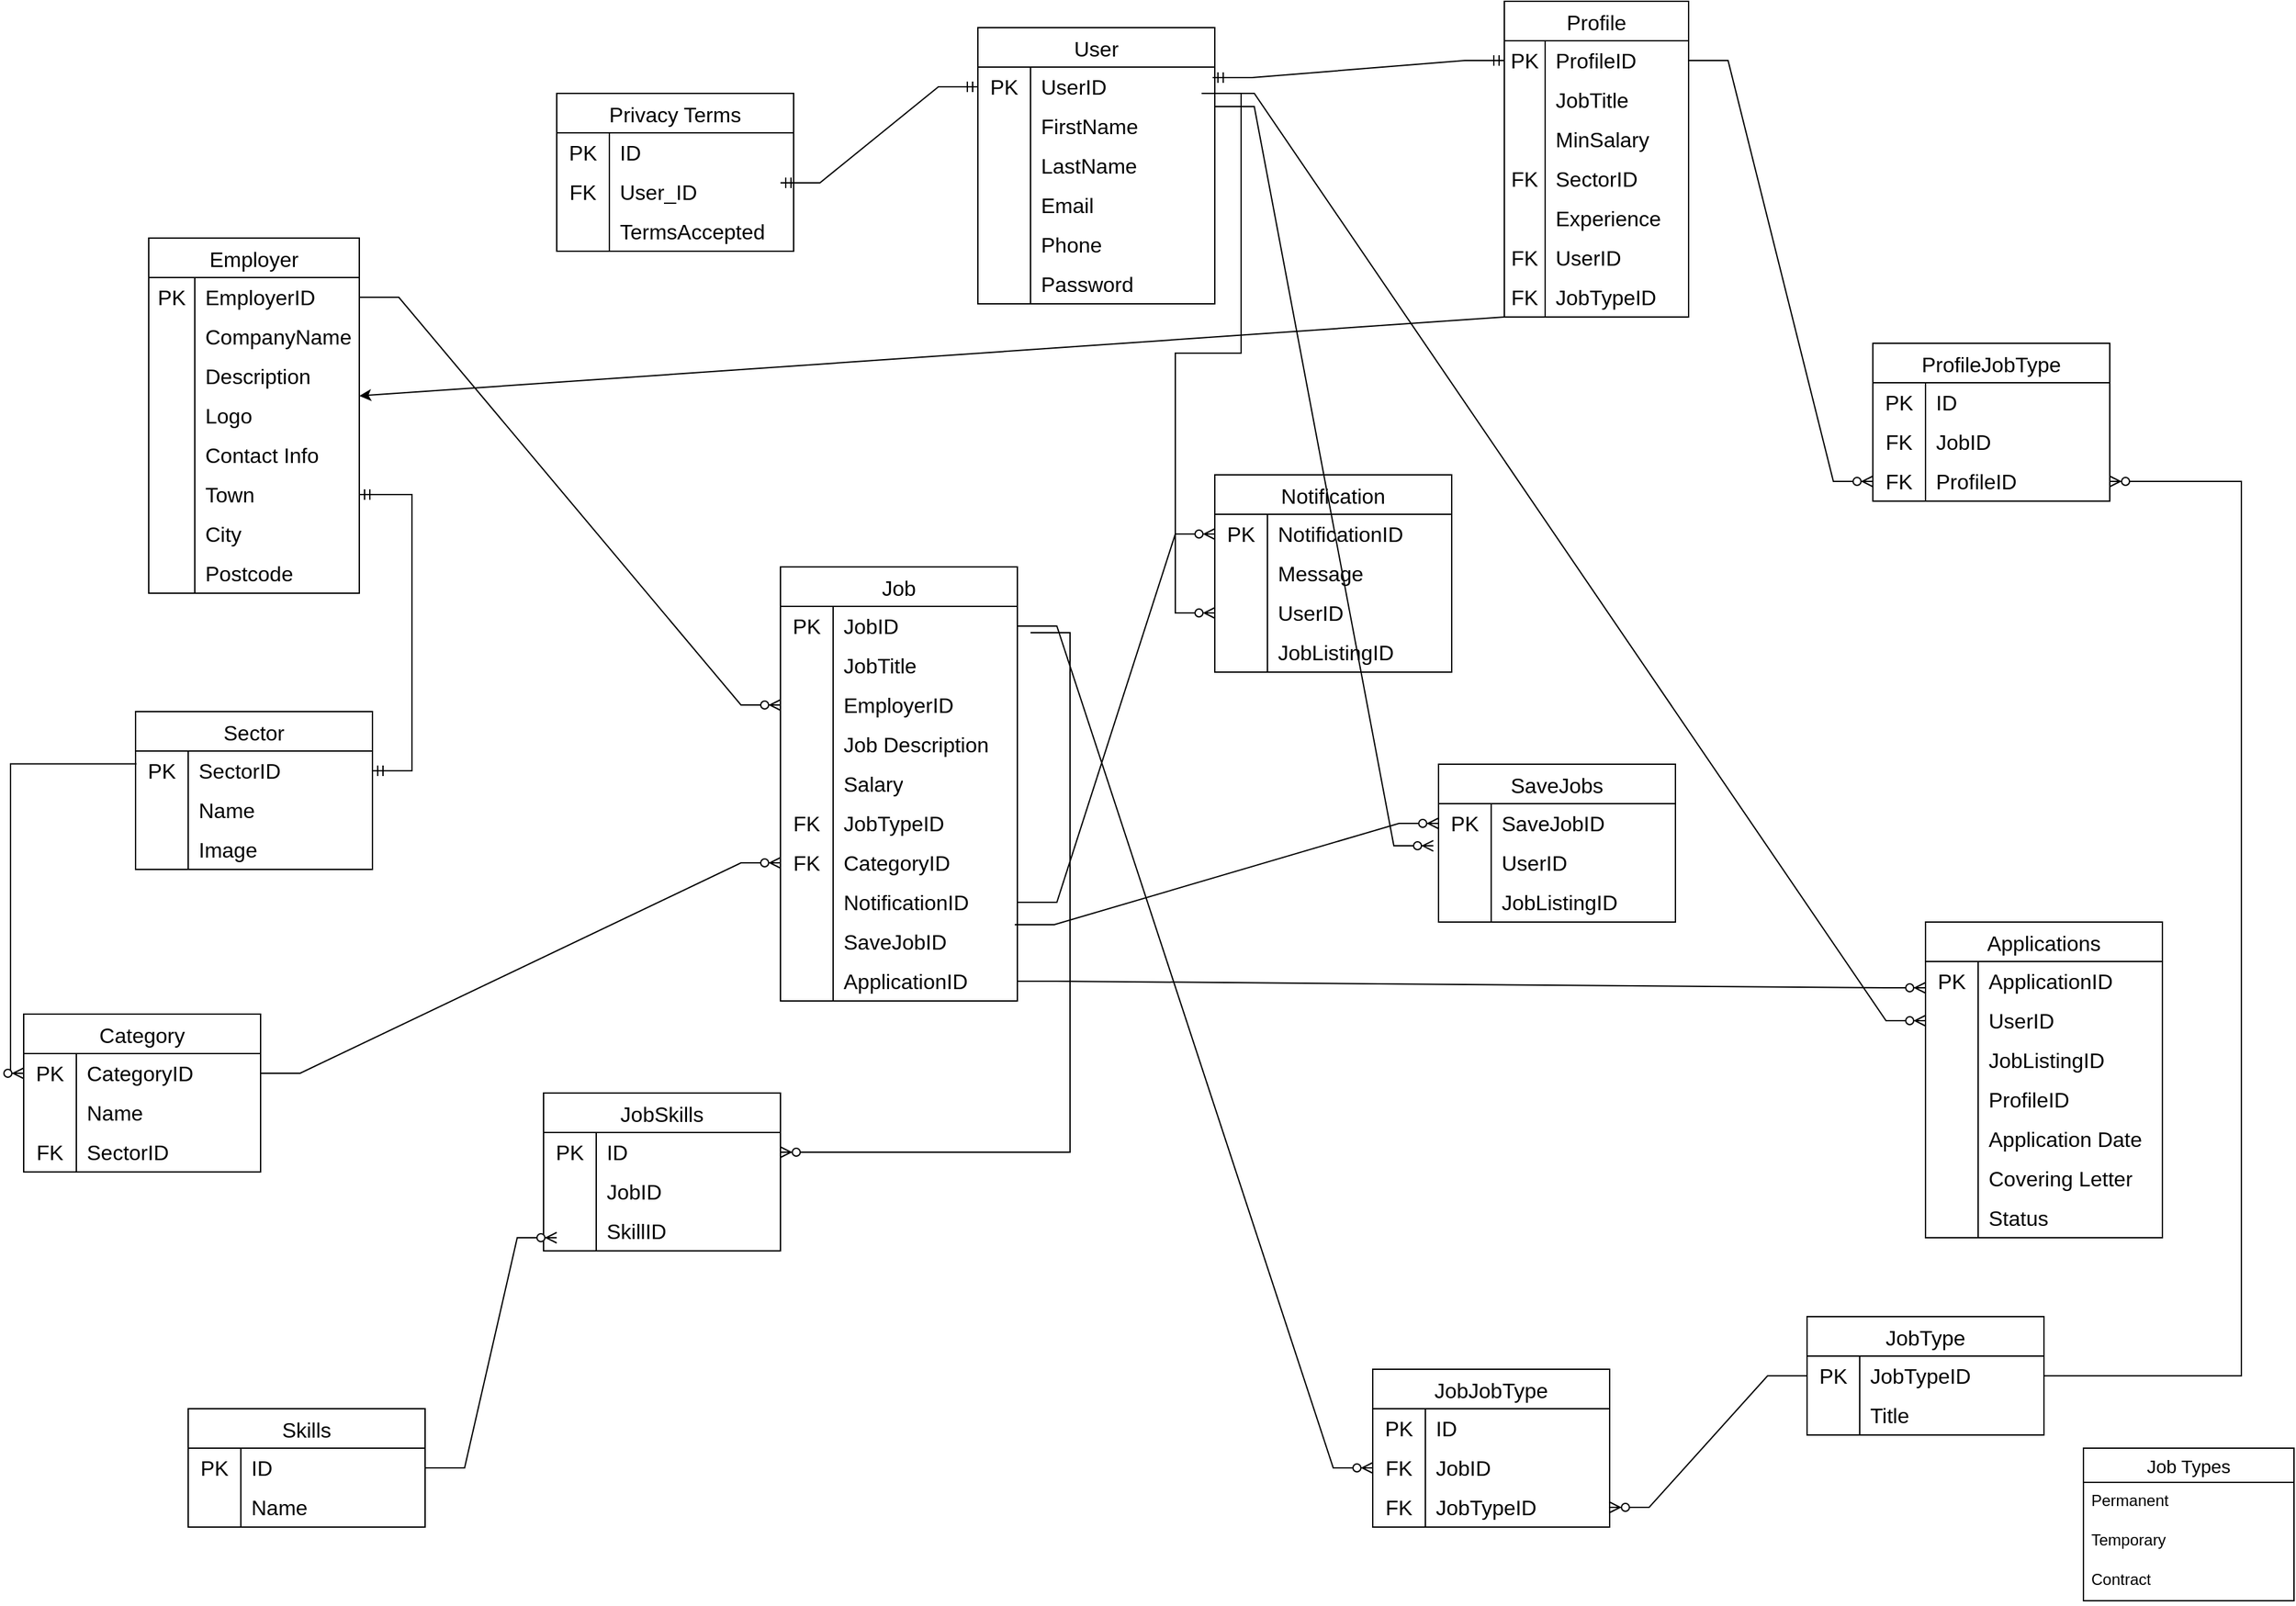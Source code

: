 <mxfile version="21.6.9" type="github">
  <diagram name="Page-1" id="INMbfBotta5Q-Es6ZTGg">
    <mxGraphModel dx="1997" dy="632" grid="1" gridSize="10" guides="1" tooltips="1" connect="1" arrows="1" fold="1" page="1" pageScale="1" pageWidth="850" pageHeight="1100" math="0" shadow="0">
      <root>
        <mxCell id="0" />
        <mxCell id="1" parent="0" />
        <mxCell id="O0IATZdebMvPzSh03VvC-205" value="" style="edgeStyle=orthogonalEdgeStyle;rounded=0;orthogonalLoop=1;jettySize=auto;html=1;" parent="1" source="O0IATZdebMvPzSh03VvC-2" target="O0IATZdebMvPzSh03VvC-204" edge="1">
          <mxGeometry relative="1" as="geometry" />
        </mxCell>
        <mxCell id="O0IATZdebMvPzSh03VvC-2" value="Profile" style="shape=table;startSize=30;container=1;collapsible=0;childLayout=tableLayout;fixedRows=1;rowLines=0;fontStyle=0;strokeColor=default;fontSize=16;" parent="1" vertex="1">
          <mxGeometry x="520" y="10" width="140" height="240" as="geometry" />
        </mxCell>
        <mxCell id="O0IATZdebMvPzSh03VvC-3" value="" style="shape=tableRow;horizontal=0;startSize=0;swimlaneHead=0;swimlaneBody=0;top=0;left=0;bottom=0;right=0;collapsible=0;dropTarget=0;fillColor=none;points=[[0,0.5],[1,0.5]];portConstraint=eastwest;strokeColor=inherit;fontSize=16;" parent="O0IATZdebMvPzSh03VvC-2" vertex="1">
          <mxGeometry y="30" width="140" height="30" as="geometry" />
        </mxCell>
        <mxCell id="O0IATZdebMvPzSh03VvC-4" value="PK" style="shape=partialRectangle;html=1;whiteSpace=wrap;connectable=0;fillColor=none;top=0;left=0;bottom=0;right=0;overflow=hidden;pointerEvents=1;strokeColor=inherit;fontSize=16;" parent="O0IATZdebMvPzSh03VvC-3" vertex="1">
          <mxGeometry width="31" height="30" as="geometry">
            <mxRectangle width="31" height="30" as="alternateBounds" />
          </mxGeometry>
        </mxCell>
        <mxCell id="O0IATZdebMvPzSh03VvC-5" value="ProfileID" style="shape=partialRectangle;html=1;whiteSpace=wrap;connectable=0;fillColor=none;top=0;left=0;bottom=0;right=0;align=left;spacingLeft=6;overflow=hidden;strokeColor=inherit;fontSize=16;" parent="O0IATZdebMvPzSh03VvC-3" vertex="1">
          <mxGeometry x="31" width="109" height="30" as="geometry">
            <mxRectangle width="109" height="30" as="alternateBounds" />
          </mxGeometry>
        </mxCell>
        <mxCell id="O0IATZdebMvPzSh03VvC-6" value="" style="shape=tableRow;horizontal=0;startSize=0;swimlaneHead=0;swimlaneBody=0;top=0;left=0;bottom=0;right=0;collapsible=0;dropTarget=0;fillColor=none;points=[[0,0.5],[1,0.5]];portConstraint=eastwest;strokeColor=inherit;fontSize=16;" parent="O0IATZdebMvPzSh03VvC-2" vertex="1">
          <mxGeometry y="60" width="140" height="30" as="geometry" />
        </mxCell>
        <mxCell id="O0IATZdebMvPzSh03VvC-7" value="" style="shape=partialRectangle;html=1;whiteSpace=wrap;connectable=0;fillColor=none;top=0;left=0;bottom=0;right=0;overflow=hidden;strokeColor=inherit;fontSize=16;" parent="O0IATZdebMvPzSh03VvC-6" vertex="1">
          <mxGeometry width="31" height="30" as="geometry">
            <mxRectangle width="31" height="30" as="alternateBounds" />
          </mxGeometry>
        </mxCell>
        <mxCell id="O0IATZdebMvPzSh03VvC-8" value="JobTitle" style="shape=partialRectangle;html=1;whiteSpace=wrap;connectable=0;fillColor=none;top=0;left=0;bottom=0;right=0;align=left;spacingLeft=6;overflow=hidden;strokeColor=inherit;fontSize=16;" parent="O0IATZdebMvPzSh03VvC-6" vertex="1">
          <mxGeometry x="31" width="109" height="30" as="geometry">
            <mxRectangle width="109" height="30" as="alternateBounds" />
          </mxGeometry>
        </mxCell>
        <mxCell id="O0IATZdebMvPzSh03VvC-14" value="" style="shape=tableRow;horizontal=0;startSize=0;swimlaneHead=0;swimlaneBody=0;top=0;left=0;bottom=0;right=0;collapsible=0;dropTarget=0;fillColor=none;points=[[0,0.5],[1,0.5]];portConstraint=eastwest;strokeColor=inherit;fontSize=16;" parent="O0IATZdebMvPzSh03VvC-2" vertex="1">
          <mxGeometry y="90" width="140" height="30" as="geometry" />
        </mxCell>
        <mxCell id="O0IATZdebMvPzSh03VvC-15" value="" style="shape=partialRectangle;html=1;whiteSpace=wrap;connectable=0;fillColor=none;top=0;left=0;bottom=0;right=0;overflow=hidden;strokeColor=inherit;fontSize=16;" parent="O0IATZdebMvPzSh03VvC-14" vertex="1">
          <mxGeometry width="31" height="30" as="geometry">
            <mxRectangle width="31" height="30" as="alternateBounds" />
          </mxGeometry>
        </mxCell>
        <mxCell id="O0IATZdebMvPzSh03VvC-16" value="MinSalary" style="shape=partialRectangle;html=1;whiteSpace=wrap;connectable=0;fillColor=none;top=0;left=0;bottom=0;right=0;align=left;spacingLeft=6;overflow=hidden;strokeColor=inherit;fontSize=16;" parent="O0IATZdebMvPzSh03VvC-14" vertex="1">
          <mxGeometry x="31" width="109" height="30" as="geometry">
            <mxRectangle width="109" height="30" as="alternateBounds" />
          </mxGeometry>
        </mxCell>
        <mxCell id="O0IATZdebMvPzSh03VvC-17" value="" style="shape=tableRow;horizontal=0;startSize=0;swimlaneHead=0;swimlaneBody=0;top=0;left=0;bottom=0;right=0;collapsible=0;dropTarget=0;fillColor=none;points=[[0,0.5],[1,0.5]];portConstraint=eastwest;strokeColor=inherit;fontSize=16;" parent="O0IATZdebMvPzSh03VvC-2" vertex="1">
          <mxGeometry y="120" width="140" height="30" as="geometry" />
        </mxCell>
        <mxCell id="O0IATZdebMvPzSh03VvC-18" value="FK" style="shape=partialRectangle;html=1;whiteSpace=wrap;connectable=0;fillColor=none;top=0;left=0;bottom=0;right=0;overflow=hidden;strokeColor=inherit;fontSize=16;" parent="O0IATZdebMvPzSh03VvC-17" vertex="1">
          <mxGeometry width="31" height="30" as="geometry">
            <mxRectangle width="31" height="30" as="alternateBounds" />
          </mxGeometry>
        </mxCell>
        <mxCell id="O0IATZdebMvPzSh03VvC-19" value="SectorID" style="shape=partialRectangle;html=1;whiteSpace=wrap;connectable=0;fillColor=none;top=0;left=0;bottom=0;right=0;align=left;spacingLeft=6;overflow=hidden;strokeColor=inherit;fontSize=16;" parent="O0IATZdebMvPzSh03VvC-17" vertex="1">
          <mxGeometry x="31" width="109" height="30" as="geometry">
            <mxRectangle width="109" height="30" as="alternateBounds" />
          </mxGeometry>
        </mxCell>
        <mxCell id="O0IATZdebMvPzSh03VvC-20" value="" style="shape=tableRow;horizontal=0;startSize=0;swimlaneHead=0;swimlaneBody=0;top=0;left=0;bottom=0;right=0;collapsible=0;dropTarget=0;fillColor=none;points=[[0,0.5],[1,0.5]];portConstraint=eastwest;strokeColor=inherit;fontSize=16;" parent="O0IATZdebMvPzSh03VvC-2" vertex="1">
          <mxGeometry y="150" width="140" height="30" as="geometry" />
        </mxCell>
        <mxCell id="O0IATZdebMvPzSh03VvC-21" value="" style="shape=partialRectangle;html=1;whiteSpace=wrap;connectable=0;fillColor=none;top=0;left=0;bottom=0;right=0;overflow=hidden;strokeColor=inherit;fontSize=16;" parent="O0IATZdebMvPzSh03VvC-20" vertex="1">
          <mxGeometry width="31" height="30" as="geometry">
            <mxRectangle width="31" height="30" as="alternateBounds" />
          </mxGeometry>
        </mxCell>
        <mxCell id="O0IATZdebMvPzSh03VvC-22" value="Experience" style="shape=partialRectangle;html=1;whiteSpace=wrap;connectable=0;fillColor=none;top=0;left=0;bottom=0;right=0;align=left;spacingLeft=6;overflow=hidden;strokeColor=inherit;fontSize=16;" parent="O0IATZdebMvPzSh03VvC-20" vertex="1">
          <mxGeometry x="31" width="109" height="30" as="geometry">
            <mxRectangle width="109" height="30" as="alternateBounds" />
          </mxGeometry>
        </mxCell>
        <mxCell id="O0IATZdebMvPzSh03VvC-9" value="" style="shape=tableRow;horizontal=0;startSize=0;swimlaneHead=0;swimlaneBody=0;top=0;left=0;bottom=0;right=0;collapsible=0;dropTarget=0;fillColor=none;points=[[0,0.5],[1,0.5]];portConstraint=eastwest;strokeColor=inherit;fontSize=16;" parent="O0IATZdebMvPzSh03VvC-2" vertex="1">
          <mxGeometry y="180" width="140" height="30" as="geometry" />
        </mxCell>
        <mxCell id="O0IATZdebMvPzSh03VvC-10" value="FK" style="shape=partialRectangle;html=1;whiteSpace=wrap;connectable=0;fillColor=none;top=0;left=0;bottom=0;right=0;overflow=hidden;strokeColor=inherit;fontSize=16;" parent="O0IATZdebMvPzSh03VvC-9" vertex="1">
          <mxGeometry width="31" height="30" as="geometry">
            <mxRectangle width="31" height="30" as="alternateBounds" />
          </mxGeometry>
        </mxCell>
        <mxCell id="O0IATZdebMvPzSh03VvC-11" value="UserID" style="shape=partialRectangle;html=1;whiteSpace=wrap;connectable=0;fillColor=none;top=0;left=0;bottom=0;right=0;align=left;spacingLeft=6;overflow=hidden;strokeColor=inherit;fontSize=16;" parent="O0IATZdebMvPzSh03VvC-9" vertex="1">
          <mxGeometry x="31" width="109" height="30" as="geometry">
            <mxRectangle width="109" height="30" as="alternateBounds" />
          </mxGeometry>
        </mxCell>
        <mxCell id="O0IATZdebMvPzSh03VvC-206" style="shape=tableRow;horizontal=0;startSize=0;swimlaneHead=0;swimlaneBody=0;top=0;left=0;bottom=0;right=0;collapsible=0;dropTarget=0;fillColor=none;points=[[0,0.5],[1,0.5]];portConstraint=eastwest;strokeColor=inherit;fontSize=16;" parent="O0IATZdebMvPzSh03VvC-2" vertex="1">
          <mxGeometry y="210" width="140" height="30" as="geometry" />
        </mxCell>
        <mxCell id="O0IATZdebMvPzSh03VvC-207" value="FK" style="shape=partialRectangle;html=1;whiteSpace=wrap;connectable=0;fillColor=none;top=0;left=0;bottom=0;right=0;overflow=hidden;strokeColor=inherit;fontSize=16;" parent="O0IATZdebMvPzSh03VvC-206" vertex="1">
          <mxGeometry width="31" height="30" as="geometry">
            <mxRectangle width="31" height="30" as="alternateBounds" />
          </mxGeometry>
        </mxCell>
        <mxCell id="O0IATZdebMvPzSh03VvC-208" value="JobTypeID" style="shape=partialRectangle;html=1;whiteSpace=wrap;connectable=0;fillColor=none;top=0;left=0;bottom=0;right=0;align=left;spacingLeft=6;overflow=hidden;strokeColor=inherit;fontSize=16;" parent="O0IATZdebMvPzSh03VvC-206" vertex="1">
          <mxGeometry x="31" width="109" height="30" as="geometry">
            <mxRectangle width="109" height="30" as="alternateBounds" />
          </mxGeometry>
        </mxCell>
        <mxCell id="O0IATZdebMvPzSh03VvC-23" value="Employer" style="shape=table;startSize=30;container=1;collapsible=0;childLayout=tableLayout;fixedRows=1;rowLines=0;fontStyle=0;strokeColor=default;fontSize=16;" parent="1" vertex="1">
          <mxGeometry x="-510" y="190" width="160" height="270" as="geometry" />
        </mxCell>
        <mxCell id="O0IATZdebMvPzSh03VvC-24" value="" style="shape=tableRow;horizontal=0;startSize=0;swimlaneHead=0;swimlaneBody=0;top=0;left=0;bottom=0;right=0;collapsible=0;dropTarget=0;fillColor=none;points=[[0,0.5],[1,0.5]];portConstraint=eastwest;strokeColor=inherit;fontSize=16;" parent="O0IATZdebMvPzSh03VvC-23" vertex="1">
          <mxGeometry y="30" width="160" height="30" as="geometry" />
        </mxCell>
        <mxCell id="O0IATZdebMvPzSh03VvC-25" value="PK" style="shape=partialRectangle;html=1;whiteSpace=wrap;connectable=0;fillColor=none;top=0;left=0;bottom=0;right=0;overflow=hidden;pointerEvents=1;strokeColor=inherit;fontSize=16;" parent="O0IATZdebMvPzSh03VvC-24" vertex="1">
          <mxGeometry width="35" height="30" as="geometry">
            <mxRectangle width="35" height="30" as="alternateBounds" />
          </mxGeometry>
        </mxCell>
        <mxCell id="O0IATZdebMvPzSh03VvC-26" value="EmployerID" style="shape=partialRectangle;html=1;whiteSpace=wrap;connectable=0;fillColor=none;top=0;left=0;bottom=0;right=0;align=left;spacingLeft=6;overflow=hidden;strokeColor=inherit;fontSize=16;" parent="O0IATZdebMvPzSh03VvC-24" vertex="1">
          <mxGeometry x="35" width="125" height="30" as="geometry">
            <mxRectangle width="125" height="30" as="alternateBounds" />
          </mxGeometry>
        </mxCell>
        <mxCell id="O0IATZdebMvPzSh03VvC-27" value="" style="shape=tableRow;horizontal=0;startSize=0;swimlaneHead=0;swimlaneBody=0;top=0;left=0;bottom=0;right=0;collapsible=0;dropTarget=0;fillColor=none;points=[[0,0.5],[1,0.5]];portConstraint=eastwest;strokeColor=inherit;fontSize=16;" parent="O0IATZdebMvPzSh03VvC-23" vertex="1">
          <mxGeometry y="60" width="160" height="30" as="geometry" />
        </mxCell>
        <mxCell id="O0IATZdebMvPzSh03VvC-28" value="" style="shape=partialRectangle;html=1;whiteSpace=wrap;connectable=0;fillColor=none;top=0;left=0;bottom=0;right=0;overflow=hidden;strokeColor=inherit;fontSize=16;" parent="O0IATZdebMvPzSh03VvC-27" vertex="1">
          <mxGeometry width="35" height="30" as="geometry">
            <mxRectangle width="35" height="30" as="alternateBounds" />
          </mxGeometry>
        </mxCell>
        <mxCell id="O0IATZdebMvPzSh03VvC-29" value="CompanyName" style="shape=partialRectangle;html=1;whiteSpace=wrap;connectable=0;fillColor=none;top=0;left=0;bottom=0;right=0;align=left;spacingLeft=6;overflow=hidden;strokeColor=inherit;fontSize=16;" parent="O0IATZdebMvPzSh03VvC-27" vertex="1">
          <mxGeometry x="35" width="125" height="30" as="geometry">
            <mxRectangle width="125" height="30" as="alternateBounds" />
          </mxGeometry>
        </mxCell>
        <mxCell id="O0IATZdebMvPzSh03VvC-44" value="" style="shape=tableRow;horizontal=0;startSize=0;swimlaneHead=0;swimlaneBody=0;top=0;left=0;bottom=0;right=0;collapsible=0;dropTarget=0;fillColor=none;points=[[0,0.5],[1,0.5]];portConstraint=eastwest;strokeColor=inherit;fontSize=16;" parent="O0IATZdebMvPzSh03VvC-23" vertex="1">
          <mxGeometry y="90" width="160" height="30" as="geometry" />
        </mxCell>
        <mxCell id="O0IATZdebMvPzSh03VvC-45" value="" style="shape=partialRectangle;html=1;whiteSpace=wrap;connectable=0;fillColor=none;top=0;left=0;bottom=0;right=0;overflow=hidden;strokeColor=inherit;fontSize=16;" parent="O0IATZdebMvPzSh03VvC-44" vertex="1">
          <mxGeometry width="35" height="30" as="geometry">
            <mxRectangle width="35" height="30" as="alternateBounds" />
          </mxGeometry>
        </mxCell>
        <mxCell id="O0IATZdebMvPzSh03VvC-46" value="Description" style="shape=partialRectangle;html=1;whiteSpace=wrap;connectable=0;fillColor=none;top=0;left=0;bottom=0;right=0;align=left;spacingLeft=6;overflow=hidden;strokeColor=inherit;fontSize=16;" parent="O0IATZdebMvPzSh03VvC-44" vertex="1">
          <mxGeometry x="35" width="125" height="30" as="geometry">
            <mxRectangle width="125" height="30" as="alternateBounds" />
          </mxGeometry>
        </mxCell>
        <mxCell id="O0IATZdebMvPzSh03VvC-49" value="" style="shape=tableRow;horizontal=0;startSize=0;swimlaneHead=0;swimlaneBody=0;top=0;left=0;bottom=0;right=0;collapsible=0;dropTarget=0;fillColor=none;points=[[0,0.5],[1,0.5]];portConstraint=eastwest;strokeColor=inherit;fontSize=16;" parent="O0IATZdebMvPzSh03VvC-23" vertex="1">
          <mxGeometry y="120" width="160" height="30" as="geometry" />
        </mxCell>
        <mxCell id="O0IATZdebMvPzSh03VvC-50" value="" style="shape=partialRectangle;html=1;whiteSpace=wrap;connectable=0;fillColor=none;top=0;left=0;bottom=0;right=0;overflow=hidden;strokeColor=inherit;fontSize=16;" parent="O0IATZdebMvPzSh03VvC-49" vertex="1">
          <mxGeometry width="35" height="30" as="geometry">
            <mxRectangle width="35" height="30" as="alternateBounds" />
          </mxGeometry>
        </mxCell>
        <mxCell id="O0IATZdebMvPzSh03VvC-51" value="Logo" style="shape=partialRectangle;html=1;whiteSpace=wrap;connectable=0;fillColor=none;top=0;left=0;bottom=0;right=0;align=left;spacingLeft=6;overflow=hidden;strokeColor=inherit;fontSize=16;" parent="O0IATZdebMvPzSh03VvC-49" vertex="1">
          <mxGeometry x="35" width="125" height="30" as="geometry">
            <mxRectangle width="125" height="30" as="alternateBounds" />
          </mxGeometry>
        </mxCell>
        <mxCell id="O0IATZdebMvPzSh03VvC-204" value="" style="whiteSpace=wrap;html=1;fontSize=16;startSize=30;fontStyle=0;" parent="O0IATZdebMvPzSh03VvC-49" vertex="1">
          <mxGeometry x="160" width="NaN" height="30" as="geometry">
            <mxRectangle width="NaN" height="30" as="alternateBounds" />
          </mxGeometry>
        </mxCell>
        <mxCell id="O0IATZdebMvPzSh03VvC-41" value="" style="shape=tableRow;horizontal=0;startSize=0;swimlaneHead=0;swimlaneBody=0;top=0;left=0;bottom=0;right=0;collapsible=0;dropTarget=0;fillColor=none;points=[[0,0.5],[1,0.5]];portConstraint=eastwest;strokeColor=inherit;fontSize=16;" parent="O0IATZdebMvPzSh03VvC-23" vertex="1">
          <mxGeometry y="150" width="160" height="30" as="geometry" />
        </mxCell>
        <mxCell id="O0IATZdebMvPzSh03VvC-42" value="" style="shape=partialRectangle;html=1;whiteSpace=wrap;connectable=0;fillColor=none;top=0;left=0;bottom=0;right=0;overflow=hidden;strokeColor=inherit;fontSize=16;" parent="O0IATZdebMvPzSh03VvC-41" vertex="1">
          <mxGeometry width="35" height="30" as="geometry">
            <mxRectangle width="35" height="30" as="alternateBounds" />
          </mxGeometry>
        </mxCell>
        <mxCell id="O0IATZdebMvPzSh03VvC-43" value="Contact Info" style="shape=partialRectangle;html=1;whiteSpace=wrap;connectable=0;fillColor=none;top=0;left=0;bottom=0;right=0;align=left;spacingLeft=6;overflow=hidden;strokeColor=inherit;fontSize=16;" parent="O0IATZdebMvPzSh03VvC-41" vertex="1">
          <mxGeometry x="35" width="125" height="30" as="geometry">
            <mxRectangle width="125" height="30" as="alternateBounds" />
          </mxGeometry>
        </mxCell>
        <mxCell id="O0IATZdebMvPzSh03VvC-30" value="" style="shape=tableRow;horizontal=0;startSize=0;swimlaneHead=0;swimlaneBody=0;top=0;left=0;bottom=0;right=0;collapsible=0;dropTarget=0;fillColor=none;points=[[0,0.5],[1,0.5]];portConstraint=eastwest;strokeColor=inherit;fontSize=16;" parent="O0IATZdebMvPzSh03VvC-23" vertex="1">
          <mxGeometry y="180" width="160" height="30" as="geometry" />
        </mxCell>
        <mxCell id="O0IATZdebMvPzSh03VvC-31" value="" style="shape=partialRectangle;html=1;whiteSpace=wrap;connectable=0;fillColor=none;top=0;left=0;bottom=0;right=0;overflow=hidden;strokeColor=inherit;fontSize=16;" parent="O0IATZdebMvPzSh03VvC-30" vertex="1">
          <mxGeometry width="35" height="30" as="geometry">
            <mxRectangle width="35" height="30" as="alternateBounds" />
          </mxGeometry>
        </mxCell>
        <mxCell id="O0IATZdebMvPzSh03VvC-32" value="Town" style="shape=partialRectangle;html=1;whiteSpace=wrap;connectable=0;fillColor=none;top=0;left=0;bottom=0;right=0;align=left;spacingLeft=6;overflow=hidden;strokeColor=inherit;fontSize=16;" parent="O0IATZdebMvPzSh03VvC-30" vertex="1">
          <mxGeometry x="35" width="125" height="30" as="geometry">
            <mxRectangle width="125" height="30" as="alternateBounds" />
          </mxGeometry>
        </mxCell>
        <mxCell id="cZ4qloGyafvUC1hkEKKw-48" style="shape=tableRow;horizontal=0;startSize=0;swimlaneHead=0;swimlaneBody=0;top=0;left=0;bottom=0;right=0;collapsible=0;dropTarget=0;fillColor=none;points=[[0,0.5],[1,0.5]];portConstraint=eastwest;strokeColor=inherit;fontSize=16;" vertex="1" parent="O0IATZdebMvPzSh03VvC-23">
          <mxGeometry y="210" width="160" height="30" as="geometry" />
        </mxCell>
        <mxCell id="cZ4qloGyafvUC1hkEKKw-49" style="shape=partialRectangle;html=1;whiteSpace=wrap;connectable=0;fillColor=none;top=0;left=0;bottom=0;right=0;overflow=hidden;strokeColor=inherit;fontSize=16;" vertex="1" parent="cZ4qloGyafvUC1hkEKKw-48">
          <mxGeometry width="35" height="30" as="geometry">
            <mxRectangle width="35" height="30" as="alternateBounds" />
          </mxGeometry>
        </mxCell>
        <mxCell id="cZ4qloGyafvUC1hkEKKw-50" value="City" style="shape=partialRectangle;html=1;whiteSpace=wrap;connectable=0;fillColor=none;top=0;left=0;bottom=0;right=0;align=left;spacingLeft=6;overflow=hidden;strokeColor=inherit;fontSize=16;" vertex="1" parent="cZ4qloGyafvUC1hkEKKw-48">
          <mxGeometry x="35" width="125" height="30" as="geometry">
            <mxRectangle width="125" height="30" as="alternateBounds" />
          </mxGeometry>
        </mxCell>
        <mxCell id="cZ4qloGyafvUC1hkEKKw-45" style="shape=tableRow;horizontal=0;startSize=0;swimlaneHead=0;swimlaneBody=0;top=0;left=0;bottom=0;right=0;collapsible=0;dropTarget=0;fillColor=none;points=[[0,0.5],[1,0.5]];portConstraint=eastwest;strokeColor=inherit;fontSize=16;" vertex="1" parent="O0IATZdebMvPzSh03VvC-23">
          <mxGeometry y="240" width="160" height="30" as="geometry" />
        </mxCell>
        <mxCell id="cZ4qloGyafvUC1hkEKKw-46" style="shape=partialRectangle;html=1;whiteSpace=wrap;connectable=0;fillColor=none;top=0;left=0;bottom=0;right=0;overflow=hidden;strokeColor=inherit;fontSize=16;" vertex="1" parent="cZ4qloGyafvUC1hkEKKw-45">
          <mxGeometry width="35" height="30" as="geometry">
            <mxRectangle width="35" height="30" as="alternateBounds" />
          </mxGeometry>
        </mxCell>
        <mxCell id="cZ4qloGyafvUC1hkEKKw-47" value="Postcode" style="shape=partialRectangle;html=1;whiteSpace=wrap;connectable=0;fillColor=none;top=0;left=0;bottom=0;right=0;align=left;spacingLeft=6;overflow=hidden;strokeColor=inherit;fontSize=16;" vertex="1" parent="cZ4qloGyafvUC1hkEKKw-45">
          <mxGeometry x="35" width="125" height="30" as="geometry">
            <mxRectangle width="125" height="30" as="alternateBounds" />
          </mxGeometry>
        </mxCell>
        <mxCell id="O0IATZdebMvPzSh03VvC-52" value="User" style="shape=table;startSize=30;container=1;collapsible=0;childLayout=tableLayout;fixedRows=1;rowLines=0;fontStyle=0;strokeColor=default;fontSize=16;" parent="1" vertex="1">
          <mxGeometry x="120" y="30" width="180" height="210" as="geometry" />
        </mxCell>
        <mxCell id="O0IATZdebMvPzSh03VvC-53" value="" style="shape=tableRow;horizontal=0;startSize=0;swimlaneHead=0;swimlaneBody=0;top=0;left=0;bottom=0;right=0;collapsible=0;dropTarget=0;fillColor=none;points=[[0,0.5],[1,0.5]];portConstraint=eastwest;strokeColor=inherit;fontSize=16;" parent="O0IATZdebMvPzSh03VvC-52" vertex="1">
          <mxGeometry y="30" width="180" height="30" as="geometry" />
        </mxCell>
        <mxCell id="O0IATZdebMvPzSh03VvC-54" value="PK" style="shape=partialRectangle;html=1;whiteSpace=wrap;connectable=0;fillColor=none;top=0;left=0;bottom=0;right=0;overflow=hidden;pointerEvents=1;strokeColor=inherit;fontSize=16;" parent="O0IATZdebMvPzSh03VvC-53" vertex="1">
          <mxGeometry width="40" height="30" as="geometry">
            <mxRectangle width="40" height="30" as="alternateBounds" />
          </mxGeometry>
        </mxCell>
        <mxCell id="O0IATZdebMvPzSh03VvC-55" value="UserID" style="shape=partialRectangle;html=1;whiteSpace=wrap;connectable=0;fillColor=none;top=0;left=0;bottom=0;right=0;align=left;spacingLeft=6;overflow=hidden;strokeColor=inherit;fontSize=16;" parent="O0IATZdebMvPzSh03VvC-53" vertex="1">
          <mxGeometry x="40" width="140" height="30" as="geometry">
            <mxRectangle width="140" height="30" as="alternateBounds" />
          </mxGeometry>
        </mxCell>
        <mxCell id="O0IATZdebMvPzSh03VvC-56" value="" style="shape=tableRow;horizontal=0;startSize=0;swimlaneHead=0;swimlaneBody=0;top=0;left=0;bottom=0;right=0;collapsible=0;dropTarget=0;fillColor=none;points=[[0,0.5],[1,0.5]];portConstraint=eastwest;strokeColor=inherit;fontSize=16;" parent="O0IATZdebMvPzSh03VvC-52" vertex="1">
          <mxGeometry y="60" width="180" height="30" as="geometry" />
        </mxCell>
        <mxCell id="O0IATZdebMvPzSh03VvC-57" value="" style="shape=partialRectangle;html=1;whiteSpace=wrap;connectable=0;fillColor=none;top=0;left=0;bottom=0;right=0;overflow=hidden;strokeColor=inherit;fontSize=16;" parent="O0IATZdebMvPzSh03VvC-56" vertex="1">
          <mxGeometry width="40" height="30" as="geometry">
            <mxRectangle width="40" height="30" as="alternateBounds" />
          </mxGeometry>
        </mxCell>
        <mxCell id="O0IATZdebMvPzSh03VvC-58" value="FirstName" style="shape=partialRectangle;html=1;whiteSpace=wrap;connectable=0;fillColor=none;top=0;left=0;bottom=0;right=0;align=left;spacingLeft=6;overflow=hidden;strokeColor=inherit;fontSize=16;" parent="O0IATZdebMvPzSh03VvC-56" vertex="1">
          <mxGeometry x="40" width="140" height="30" as="geometry">
            <mxRectangle width="140" height="30" as="alternateBounds" />
          </mxGeometry>
        </mxCell>
        <mxCell id="O0IATZdebMvPzSh03VvC-68" value="" style="shape=tableRow;horizontal=0;startSize=0;swimlaneHead=0;swimlaneBody=0;top=0;left=0;bottom=0;right=0;collapsible=0;dropTarget=0;fillColor=none;points=[[0,0.5],[1,0.5]];portConstraint=eastwest;strokeColor=inherit;fontSize=16;" parent="O0IATZdebMvPzSh03VvC-52" vertex="1">
          <mxGeometry y="90" width="180" height="30" as="geometry" />
        </mxCell>
        <mxCell id="O0IATZdebMvPzSh03VvC-69" value="" style="shape=partialRectangle;html=1;whiteSpace=wrap;connectable=0;fillColor=none;top=0;left=0;bottom=0;right=0;overflow=hidden;strokeColor=inherit;fontSize=16;" parent="O0IATZdebMvPzSh03VvC-68" vertex="1">
          <mxGeometry width="40" height="30" as="geometry">
            <mxRectangle width="40" height="30" as="alternateBounds" />
          </mxGeometry>
        </mxCell>
        <mxCell id="O0IATZdebMvPzSh03VvC-70" value="LastName" style="shape=partialRectangle;html=1;whiteSpace=wrap;connectable=0;fillColor=none;top=0;left=0;bottom=0;right=0;align=left;spacingLeft=6;overflow=hidden;strokeColor=inherit;fontSize=16;" parent="O0IATZdebMvPzSh03VvC-68" vertex="1">
          <mxGeometry x="40" width="140" height="30" as="geometry">
            <mxRectangle width="140" height="30" as="alternateBounds" />
          </mxGeometry>
        </mxCell>
        <mxCell id="O0IATZdebMvPzSh03VvC-65" value="" style="shape=tableRow;horizontal=0;startSize=0;swimlaneHead=0;swimlaneBody=0;top=0;left=0;bottom=0;right=0;collapsible=0;dropTarget=0;fillColor=none;points=[[0,0.5],[1,0.5]];portConstraint=eastwest;strokeColor=inherit;fontSize=16;" parent="O0IATZdebMvPzSh03VvC-52" vertex="1">
          <mxGeometry y="120" width="180" height="30" as="geometry" />
        </mxCell>
        <mxCell id="O0IATZdebMvPzSh03VvC-66" value="" style="shape=partialRectangle;html=1;whiteSpace=wrap;connectable=0;fillColor=none;top=0;left=0;bottom=0;right=0;overflow=hidden;strokeColor=inherit;fontSize=16;" parent="O0IATZdebMvPzSh03VvC-65" vertex="1">
          <mxGeometry width="40" height="30" as="geometry">
            <mxRectangle width="40" height="30" as="alternateBounds" />
          </mxGeometry>
        </mxCell>
        <mxCell id="O0IATZdebMvPzSh03VvC-67" value="Email" style="shape=partialRectangle;html=1;whiteSpace=wrap;connectable=0;fillColor=none;top=0;left=0;bottom=0;right=0;align=left;spacingLeft=6;overflow=hidden;strokeColor=inherit;fontSize=16;" parent="O0IATZdebMvPzSh03VvC-65" vertex="1">
          <mxGeometry x="40" width="140" height="30" as="geometry">
            <mxRectangle width="140" height="30" as="alternateBounds" />
          </mxGeometry>
        </mxCell>
        <mxCell id="O0IATZdebMvPzSh03VvC-62" value="" style="shape=tableRow;horizontal=0;startSize=0;swimlaneHead=0;swimlaneBody=0;top=0;left=0;bottom=0;right=0;collapsible=0;dropTarget=0;fillColor=none;points=[[0,0.5],[1,0.5]];portConstraint=eastwest;strokeColor=inherit;fontSize=16;" parent="O0IATZdebMvPzSh03VvC-52" vertex="1">
          <mxGeometry y="150" width="180" height="30" as="geometry" />
        </mxCell>
        <mxCell id="O0IATZdebMvPzSh03VvC-63" value="" style="shape=partialRectangle;html=1;whiteSpace=wrap;connectable=0;fillColor=none;top=0;left=0;bottom=0;right=0;overflow=hidden;strokeColor=inherit;fontSize=16;" parent="O0IATZdebMvPzSh03VvC-62" vertex="1">
          <mxGeometry width="40" height="30" as="geometry">
            <mxRectangle width="40" height="30" as="alternateBounds" />
          </mxGeometry>
        </mxCell>
        <mxCell id="O0IATZdebMvPzSh03VvC-64" value="Phone" style="shape=partialRectangle;html=1;whiteSpace=wrap;connectable=0;fillColor=none;top=0;left=0;bottom=0;right=0;align=left;spacingLeft=6;overflow=hidden;strokeColor=inherit;fontSize=16;" parent="O0IATZdebMvPzSh03VvC-62" vertex="1">
          <mxGeometry x="40" width="140" height="30" as="geometry">
            <mxRectangle width="140" height="30" as="alternateBounds" />
          </mxGeometry>
        </mxCell>
        <mxCell id="O0IATZdebMvPzSh03VvC-59" value="" style="shape=tableRow;horizontal=0;startSize=0;swimlaneHead=0;swimlaneBody=0;top=0;left=0;bottom=0;right=0;collapsible=0;dropTarget=0;fillColor=none;points=[[0,0.5],[1,0.5]];portConstraint=eastwest;strokeColor=inherit;fontSize=16;" parent="O0IATZdebMvPzSh03VvC-52" vertex="1">
          <mxGeometry y="180" width="180" height="30" as="geometry" />
        </mxCell>
        <mxCell id="O0IATZdebMvPzSh03VvC-60" value="" style="shape=partialRectangle;html=1;whiteSpace=wrap;connectable=0;fillColor=none;top=0;left=0;bottom=0;right=0;overflow=hidden;strokeColor=inherit;fontSize=16;" parent="O0IATZdebMvPzSh03VvC-59" vertex="1">
          <mxGeometry width="40" height="30" as="geometry">
            <mxRectangle width="40" height="30" as="alternateBounds" />
          </mxGeometry>
        </mxCell>
        <mxCell id="O0IATZdebMvPzSh03VvC-61" value="Password" style="shape=partialRectangle;html=1;whiteSpace=wrap;connectable=0;fillColor=none;top=0;left=0;bottom=0;right=0;align=left;spacingLeft=6;overflow=hidden;strokeColor=inherit;fontSize=16;" parent="O0IATZdebMvPzSh03VvC-59" vertex="1">
          <mxGeometry x="40" width="140" height="30" as="geometry">
            <mxRectangle width="140" height="30" as="alternateBounds" />
          </mxGeometry>
        </mxCell>
        <mxCell id="O0IATZdebMvPzSh03VvC-71" value="Sector" style="shape=table;startSize=30;container=1;collapsible=0;childLayout=tableLayout;fixedRows=1;rowLines=0;fontStyle=0;strokeColor=default;fontSize=16;" parent="1" vertex="1">
          <mxGeometry x="-520" y="550" width="180" height="120" as="geometry" />
        </mxCell>
        <mxCell id="O0IATZdebMvPzSh03VvC-72" value="" style="shape=tableRow;horizontal=0;startSize=0;swimlaneHead=0;swimlaneBody=0;top=0;left=0;bottom=0;right=0;collapsible=0;dropTarget=0;fillColor=none;points=[[0,0.5],[1,0.5]];portConstraint=eastwest;strokeColor=inherit;fontSize=16;" parent="O0IATZdebMvPzSh03VvC-71" vertex="1">
          <mxGeometry y="30" width="180" height="30" as="geometry" />
        </mxCell>
        <mxCell id="O0IATZdebMvPzSh03VvC-73" value="PK" style="shape=partialRectangle;html=1;whiteSpace=wrap;connectable=0;fillColor=none;top=0;left=0;bottom=0;right=0;overflow=hidden;pointerEvents=1;strokeColor=inherit;fontSize=16;" parent="O0IATZdebMvPzSh03VvC-72" vertex="1">
          <mxGeometry width="40" height="30" as="geometry">
            <mxRectangle width="40" height="30" as="alternateBounds" />
          </mxGeometry>
        </mxCell>
        <mxCell id="O0IATZdebMvPzSh03VvC-74" value="SectorID" style="shape=partialRectangle;html=1;whiteSpace=wrap;connectable=0;fillColor=none;top=0;left=0;bottom=0;right=0;align=left;spacingLeft=6;overflow=hidden;strokeColor=inherit;fontSize=16;" parent="O0IATZdebMvPzSh03VvC-72" vertex="1">
          <mxGeometry x="40" width="140" height="30" as="geometry">
            <mxRectangle width="140" height="30" as="alternateBounds" />
          </mxGeometry>
        </mxCell>
        <mxCell id="O0IATZdebMvPzSh03VvC-75" value="" style="shape=tableRow;horizontal=0;startSize=0;swimlaneHead=0;swimlaneBody=0;top=0;left=0;bottom=0;right=0;collapsible=0;dropTarget=0;fillColor=none;points=[[0,0.5],[1,0.5]];portConstraint=eastwest;strokeColor=inherit;fontSize=16;" parent="O0IATZdebMvPzSh03VvC-71" vertex="1">
          <mxGeometry y="60" width="180" height="30" as="geometry" />
        </mxCell>
        <mxCell id="O0IATZdebMvPzSh03VvC-76" value="" style="shape=partialRectangle;html=1;whiteSpace=wrap;connectable=0;fillColor=none;top=0;left=0;bottom=0;right=0;overflow=hidden;strokeColor=inherit;fontSize=16;" parent="O0IATZdebMvPzSh03VvC-75" vertex="1">
          <mxGeometry width="40" height="30" as="geometry">
            <mxRectangle width="40" height="30" as="alternateBounds" />
          </mxGeometry>
        </mxCell>
        <mxCell id="O0IATZdebMvPzSh03VvC-77" value="Name" style="shape=partialRectangle;html=1;whiteSpace=wrap;connectable=0;fillColor=none;top=0;left=0;bottom=0;right=0;align=left;spacingLeft=6;overflow=hidden;strokeColor=inherit;fontSize=16;" parent="O0IATZdebMvPzSh03VvC-75" vertex="1">
          <mxGeometry x="40" width="140" height="30" as="geometry">
            <mxRectangle width="140" height="30" as="alternateBounds" />
          </mxGeometry>
        </mxCell>
        <mxCell id="O0IATZdebMvPzSh03VvC-78" value="" style="shape=tableRow;horizontal=0;startSize=0;swimlaneHead=0;swimlaneBody=0;top=0;left=0;bottom=0;right=0;collapsible=0;dropTarget=0;fillColor=none;points=[[0,0.5],[1,0.5]];portConstraint=eastwest;strokeColor=inherit;fontSize=16;" parent="O0IATZdebMvPzSh03VvC-71" vertex="1">
          <mxGeometry y="90" width="180" height="30" as="geometry" />
        </mxCell>
        <mxCell id="O0IATZdebMvPzSh03VvC-79" value="" style="shape=partialRectangle;html=1;whiteSpace=wrap;connectable=0;fillColor=none;top=0;left=0;bottom=0;right=0;overflow=hidden;strokeColor=inherit;fontSize=16;" parent="O0IATZdebMvPzSh03VvC-78" vertex="1">
          <mxGeometry width="40" height="30" as="geometry">
            <mxRectangle width="40" height="30" as="alternateBounds" />
          </mxGeometry>
        </mxCell>
        <mxCell id="O0IATZdebMvPzSh03VvC-80" value="Image" style="shape=partialRectangle;html=1;whiteSpace=wrap;connectable=0;fillColor=none;top=0;left=0;bottom=0;right=0;align=left;spacingLeft=6;overflow=hidden;strokeColor=inherit;fontSize=16;" parent="O0IATZdebMvPzSh03VvC-78" vertex="1">
          <mxGeometry x="40" width="140" height="30" as="geometry">
            <mxRectangle width="140" height="30" as="alternateBounds" />
          </mxGeometry>
        </mxCell>
        <mxCell id="O0IATZdebMvPzSh03VvC-81" value="Category" style="shape=table;startSize=30;container=1;collapsible=0;childLayout=tableLayout;fixedRows=1;rowLines=0;fontStyle=0;strokeColor=default;fontSize=16;" parent="1" vertex="1">
          <mxGeometry x="-605" y="780" width="180" height="120" as="geometry" />
        </mxCell>
        <mxCell id="O0IATZdebMvPzSh03VvC-82" value="" style="shape=tableRow;horizontal=0;startSize=0;swimlaneHead=0;swimlaneBody=0;top=0;left=0;bottom=0;right=0;collapsible=0;dropTarget=0;fillColor=none;points=[[0,0.5],[1,0.5]];portConstraint=eastwest;strokeColor=inherit;fontSize=16;" parent="O0IATZdebMvPzSh03VvC-81" vertex="1">
          <mxGeometry y="30" width="180" height="30" as="geometry" />
        </mxCell>
        <mxCell id="O0IATZdebMvPzSh03VvC-83" value="PK" style="shape=partialRectangle;html=1;whiteSpace=wrap;connectable=0;fillColor=none;top=0;left=0;bottom=0;right=0;overflow=hidden;pointerEvents=1;strokeColor=inherit;fontSize=16;" parent="O0IATZdebMvPzSh03VvC-82" vertex="1">
          <mxGeometry width="40" height="30" as="geometry">
            <mxRectangle width="40" height="30" as="alternateBounds" />
          </mxGeometry>
        </mxCell>
        <mxCell id="O0IATZdebMvPzSh03VvC-84" value="CategoryID" style="shape=partialRectangle;html=1;whiteSpace=wrap;connectable=0;fillColor=none;top=0;left=0;bottom=0;right=0;align=left;spacingLeft=6;overflow=hidden;strokeColor=inherit;fontSize=16;" parent="O0IATZdebMvPzSh03VvC-82" vertex="1">
          <mxGeometry x="40" width="140" height="30" as="geometry">
            <mxRectangle width="140" height="30" as="alternateBounds" />
          </mxGeometry>
        </mxCell>
        <mxCell id="O0IATZdebMvPzSh03VvC-85" value="" style="shape=tableRow;horizontal=0;startSize=0;swimlaneHead=0;swimlaneBody=0;top=0;left=0;bottom=0;right=0;collapsible=0;dropTarget=0;fillColor=none;points=[[0,0.5],[1,0.5]];portConstraint=eastwest;strokeColor=inherit;fontSize=16;" parent="O0IATZdebMvPzSh03VvC-81" vertex="1">
          <mxGeometry y="60" width="180" height="30" as="geometry" />
        </mxCell>
        <mxCell id="O0IATZdebMvPzSh03VvC-86" value="" style="shape=partialRectangle;html=1;whiteSpace=wrap;connectable=0;fillColor=none;top=0;left=0;bottom=0;right=0;overflow=hidden;strokeColor=inherit;fontSize=16;" parent="O0IATZdebMvPzSh03VvC-85" vertex="1">
          <mxGeometry width="40" height="30" as="geometry">
            <mxRectangle width="40" height="30" as="alternateBounds" />
          </mxGeometry>
        </mxCell>
        <mxCell id="O0IATZdebMvPzSh03VvC-87" value="Name" style="shape=partialRectangle;html=1;whiteSpace=wrap;connectable=0;fillColor=none;top=0;left=0;bottom=0;right=0;align=left;spacingLeft=6;overflow=hidden;strokeColor=inherit;fontSize=16;" parent="O0IATZdebMvPzSh03VvC-85" vertex="1">
          <mxGeometry x="40" width="140" height="30" as="geometry">
            <mxRectangle width="140" height="30" as="alternateBounds" />
          </mxGeometry>
        </mxCell>
        <mxCell id="O0IATZdebMvPzSh03VvC-88" value="" style="shape=tableRow;horizontal=0;startSize=0;swimlaneHead=0;swimlaneBody=0;top=0;left=0;bottom=0;right=0;collapsible=0;dropTarget=0;fillColor=none;points=[[0,0.5],[1,0.5]];portConstraint=eastwest;strokeColor=inherit;fontSize=16;" parent="O0IATZdebMvPzSh03VvC-81" vertex="1">
          <mxGeometry y="90" width="180" height="30" as="geometry" />
        </mxCell>
        <mxCell id="O0IATZdebMvPzSh03VvC-89" value="FK" style="shape=partialRectangle;html=1;whiteSpace=wrap;connectable=0;fillColor=none;top=0;left=0;bottom=0;right=0;overflow=hidden;strokeColor=inherit;fontSize=16;" parent="O0IATZdebMvPzSh03VvC-88" vertex="1">
          <mxGeometry width="40" height="30" as="geometry">
            <mxRectangle width="40" height="30" as="alternateBounds" />
          </mxGeometry>
        </mxCell>
        <mxCell id="O0IATZdebMvPzSh03VvC-90" value="SectorID" style="shape=partialRectangle;html=1;whiteSpace=wrap;connectable=0;fillColor=none;top=0;left=0;bottom=0;right=0;align=left;spacingLeft=6;overflow=hidden;strokeColor=inherit;fontSize=16;" parent="O0IATZdebMvPzSh03VvC-88" vertex="1">
          <mxGeometry x="40" width="140" height="30" as="geometry">
            <mxRectangle width="140" height="30" as="alternateBounds" />
          </mxGeometry>
        </mxCell>
        <mxCell id="O0IATZdebMvPzSh03VvC-91" value="Job" style="shape=table;startSize=30;container=1;collapsible=0;childLayout=tableLayout;fixedRows=1;rowLines=0;fontStyle=0;strokeColor=default;fontSize=16;" parent="1" vertex="1">
          <mxGeometry x="-30" y="440" width="180" height="330" as="geometry" />
        </mxCell>
        <mxCell id="O0IATZdebMvPzSh03VvC-92" value="" style="shape=tableRow;horizontal=0;startSize=0;swimlaneHead=0;swimlaneBody=0;top=0;left=0;bottom=0;right=0;collapsible=0;dropTarget=0;fillColor=none;points=[[0,0.5],[1,0.5]];portConstraint=eastwest;strokeColor=inherit;fontSize=16;" parent="O0IATZdebMvPzSh03VvC-91" vertex="1">
          <mxGeometry y="30" width="180" height="30" as="geometry" />
        </mxCell>
        <mxCell id="O0IATZdebMvPzSh03VvC-93" value="PK" style="shape=partialRectangle;html=1;whiteSpace=wrap;connectable=0;fillColor=none;top=0;left=0;bottom=0;right=0;overflow=hidden;pointerEvents=1;strokeColor=inherit;fontSize=16;" parent="O0IATZdebMvPzSh03VvC-92" vertex="1">
          <mxGeometry width="40" height="30" as="geometry">
            <mxRectangle width="40" height="30" as="alternateBounds" />
          </mxGeometry>
        </mxCell>
        <mxCell id="O0IATZdebMvPzSh03VvC-94" value="JobID" style="shape=partialRectangle;html=1;whiteSpace=wrap;connectable=0;fillColor=none;top=0;left=0;bottom=0;right=0;align=left;spacingLeft=6;overflow=hidden;strokeColor=inherit;fontSize=16;" parent="O0IATZdebMvPzSh03VvC-92" vertex="1">
          <mxGeometry x="40" width="140" height="30" as="geometry">
            <mxRectangle width="140" height="30" as="alternateBounds" />
          </mxGeometry>
        </mxCell>
        <mxCell id="O0IATZdebMvPzSh03VvC-95" value="" style="shape=tableRow;horizontal=0;startSize=0;swimlaneHead=0;swimlaneBody=0;top=0;left=0;bottom=0;right=0;collapsible=0;dropTarget=0;fillColor=none;points=[[0,0.5],[1,0.5]];portConstraint=eastwest;strokeColor=inherit;fontSize=16;" parent="O0IATZdebMvPzSh03VvC-91" vertex="1">
          <mxGeometry y="60" width="180" height="30" as="geometry" />
        </mxCell>
        <mxCell id="O0IATZdebMvPzSh03VvC-96" value="" style="shape=partialRectangle;html=1;whiteSpace=wrap;connectable=0;fillColor=none;top=0;left=0;bottom=0;right=0;overflow=hidden;strokeColor=inherit;fontSize=16;" parent="O0IATZdebMvPzSh03VvC-95" vertex="1">
          <mxGeometry width="40" height="30" as="geometry">
            <mxRectangle width="40" height="30" as="alternateBounds" />
          </mxGeometry>
        </mxCell>
        <mxCell id="O0IATZdebMvPzSh03VvC-97" value="JobTitle" style="shape=partialRectangle;html=1;whiteSpace=wrap;connectable=0;fillColor=none;top=0;left=0;bottom=0;right=0;align=left;spacingLeft=6;overflow=hidden;strokeColor=inherit;fontSize=16;" parent="O0IATZdebMvPzSh03VvC-95" vertex="1">
          <mxGeometry x="40" width="140" height="30" as="geometry">
            <mxRectangle width="140" height="30" as="alternateBounds" />
          </mxGeometry>
        </mxCell>
        <mxCell id="O0IATZdebMvPzSh03VvC-101" value="" style="shape=tableRow;horizontal=0;startSize=0;swimlaneHead=0;swimlaneBody=0;top=0;left=0;bottom=0;right=0;collapsible=0;dropTarget=0;fillColor=none;points=[[0,0.5],[1,0.5]];portConstraint=eastwest;strokeColor=inherit;fontSize=16;" parent="O0IATZdebMvPzSh03VvC-91" vertex="1">
          <mxGeometry y="90" width="180" height="30" as="geometry" />
        </mxCell>
        <mxCell id="O0IATZdebMvPzSh03VvC-102" value="" style="shape=partialRectangle;html=1;whiteSpace=wrap;connectable=0;fillColor=none;top=0;left=0;bottom=0;right=0;overflow=hidden;strokeColor=inherit;fontSize=16;" parent="O0IATZdebMvPzSh03VvC-101" vertex="1">
          <mxGeometry width="40" height="30" as="geometry">
            <mxRectangle width="40" height="30" as="alternateBounds" />
          </mxGeometry>
        </mxCell>
        <mxCell id="O0IATZdebMvPzSh03VvC-103" value="EmployerID" style="shape=partialRectangle;html=1;whiteSpace=wrap;connectable=0;fillColor=none;top=0;left=0;bottom=0;right=0;align=left;spacingLeft=6;overflow=hidden;strokeColor=inherit;fontSize=16;" parent="O0IATZdebMvPzSh03VvC-101" vertex="1">
          <mxGeometry x="40" width="140" height="30" as="geometry">
            <mxRectangle width="140" height="30" as="alternateBounds" />
          </mxGeometry>
        </mxCell>
        <mxCell id="O0IATZdebMvPzSh03VvC-104" value="" style="shape=tableRow;horizontal=0;startSize=0;swimlaneHead=0;swimlaneBody=0;top=0;left=0;bottom=0;right=0;collapsible=0;dropTarget=0;fillColor=none;points=[[0,0.5],[1,0.5]];portConstraint=eastwest;strokeColor=inherit;fontSize=16;" parent="O0IATZdebMvPzSh03VvC-91" vertex="1">
          <mxGeometry y="120" width="180" height="30" as="geometry" />
        </mxCell>
        <mxCell id="O0IATZdebMvPzSh03VvC-105" value="" style="shape=partialRectangle;html=1;whiteSpace=wrap;connectable=0;fillColor=none;top=0;left=0;bottom=0;right=0;overflow=hidden;strokeColor=inherit;fontSize=16;" parent="O0IATZdebMvPzSh03VvC-104" vertex="1">
          <mxGeometry width="40" height="30" as="geometry">
            <mxRectangle width="40" height="30" as="alternateBounds" />
          </mxGeometry>
        </mxCell>
        <mxCell id="O0IATZdebMvPzSh03VvC-106" value="Job Description" style="shape=partialRectangle;html=1;whiteSpace=wrap;connectable=0;fillColor=none;top=0;left=0;bottom=0;right=0;align=left;spacingLeft=6;overflow=hidden;strokeColor=inherit;fontSize=16;" parent="O0IATZdebMvPzSh03VvC-104" vertex="1">
          <mxGeometry x="40" width="140" height="30" as="geometry">
            <mxRectangle width="140" height="30" as="alternateBounds" />
          </mxGeometry>
        </mxCell>
        <mxCell id="O0IATZdebMvPzSh03VvC-107" value="" style="shape=tableRow;horizontal=0;startSize=0;swimlaneHead=0;swimlaneBody=0;top=0;left=0;bottom=0;right=0;collapsible=0;dropTarget=0;fillColor=none;points=[[0,0.5],[1,0.5]];portConstraint=eastwest;strokeColor=inherit;fontSize=16;" parent="O0IATZdebMvPzSh03VvC-91" vertex="1">
          <mxGeometry y="150" width="180" height="30" as="geometry" />
        </mxCell>
        <mxCell id="O0IATZdebMvPzSh03VvC-108" value="" style="shape=partialRectangle;html=1;whiteSpace=wrap;connectable=0;fillColor=none;top=0;left=0;bottom=0;right=0;overflow=hidden;strokeColor=inherit;fontSize=16;" parent="O0IATZdebMvPzSh03VvC-107" vertex="1">
          <mxGeometry width="40" height="30" as="geometry">
            <mxRectangle width="40" height="30" as="alternateBounds" />
          </mxGeometry>
        </mxCell>
        <mxCell id="O0IATZdebMvPzSh03VvC-109" value="Salary" style="shape=partialRectangle;html=1;whiteSpace=wrap;connectable=0;fillColor=none;top=0;left=0;bottom=0;right=0;align=left;spacingLeft=6;overflow=hidden;strokeColor=inherit;fontSize=16;" parent="O0IATZdebMvPzSh03VvC-107" vertex="1">
          <mxGeometry x="40" width="140" height="30" as="geometry">
            <mxRectangle width="140" height="30" as="alternateBounds" />
          </mxGeometry>
        </mxCell>
        <mxCell id="O0IATZdebMvPzSh03VvC-98" value="" style="shape=tableRow;horizontal=0;startSize=0;swimlaneHead=0;swimlaneBody=0;top=0;left=0;bottom=0;right=0;collapsible=0;dropTarget=0;fillColor=none;points=[[0,0.5],[1,0.5]];portConstraint=eastwest;strokeColor=inherit;fontSize=16;" parent="O0IATZdebMvPzSh03VvC-91" vertex="1">
          <mxGeometry y="180" width="180" height="30" as="geometry" />
        </mxCell>
        <mxCell id="O0IATZdebMvPzSh03VvC-99" value="FK" style="shape=partialRectangle;html=1;whiteSpace=wrap;connectable=0;fillColor=none;top=0;left=0;bottom=0;right=0;overflow=hidden;strokeColor=inherit;fontSize=16;" parent="O0IATZdebMvPzSh03VvC-98" vertex="1">
          <mxGeometry width="40" height="30" as="geometry">
            <mxRectangle width="40" height="30" as="alternateBounds" />
          </mxGeometry>
        </mxCell>
        <mxCell id="O0IATZdebMvPzSh03VvC-100" value="JobTypeID" style="shape=partialRectangle;html=1;whiteSpace=wrap;connectable=0;fillColor=none;top=0;left=0;bottom=0;right=0;align=left;spacingLeft=6;overflow=hidden;strokeColor=inherit;fontSize=16;" parent="O0IATZdebMvPzSh03VvC-98" vertex="1">
          <mxGeometry x="40" width="140" height="30" as="geometry">
            <mxRectangle width="140" height="30" as="alternateBounds" />
          </mxGeometry>
        </mxCell>
        <mxCell id="O0IATZdebMvPzSh03VvC-186" value="" style="shape=tableRow;horizontal=0;startSize=0;swimlaneHead=0;swimlaneBody=0;top=0;left=0;bottom=0;right=0;collapsible=0;dropTarget=0;fillColor=none;points=[[0,0.5],[1,0.5]];portConstraint=eastwest;strokeColor=inherit;fontSize=16;" parent="O0IATZdebMvPzSh03VvC-91" vertex="1">
          <mxGeometry y="210" width="180" height="30" as="geometry" />
        </mxCell>
        <mxCell id="O0IATZdebMvPzSh03VvC-187" value="FK" style="shape=partialRectangle;html=1;whiteSpace=wrap;connectable=0;fillColor=none;top=0;left=0;bottom=0;right=0;overflow=hidden;strokeColor=inherit;fontSize=16;" parent="O0IATZdebMvPzSh03VvC-186" vertex="1">
          <mxGeometry width="40" height="30" as="geometry">
            <mxRectangle width="40" height="30" as="alternateBounds" />
          </mxGeometry>
        </mxCell>
        <mxCell id="O0IATZdebMvPzSh03VvC-188" value="CategoryID" style="shape=partialRectangle;html=1;whiteSpace=wrap;connectable=0;fillColor=none;top=0;left=0;bottom=0;right=0;align=left;spacingLeft=6;overflow=hidden;strokeColor=inherit;fontSize=16;" parent="O0IATZdebMvPzSh03VvC-186" vertex="1">
          <mxGeometry x="40" width="140" height="30" as="geometry">
            <mxRectangle width="140" height="30" as="alternateBounds" />
          </mxGeometry>
        </mxCell>
        <mxCell id="O0IATZdebMvPzSh03VvC-229" style="shape=tableRow;horizontal=0;startSize=0;swimlaneHead=0;swimlaneBody=0;top=0;left=0;bottom=0;right=0;collapsible=0;dropTarget=0;fillColor=none;points=[[0,0.5],[1,0.5]];portConstraint=eastwest;strokeColor=inherit;fontSize=16;" parent="O0IATZdebMvPzSh03VvC-91" vertex="1">
          <mxGeometry y="240" width="180" height="30" as="geometry" />
        </mxCell>
        <mxCell id="O0IATZdebMvPzSh03VvC-230" style="shape=partialRectangle;html=1;whiteSpace=wrap;connectable=0;fillColor=none;top=0;left=0;bottom=0;right=0;overflow=hidden;strokeColor=inherit;fontSize=16;" parent="O0IATZdebMvPzSh03VvC-229" vertex="1">
          <mxGeometry width="40" height="30" as="geometry">
            <mxRectangle width="40" height="30" as="alternateBounds" />
          </mxGeometry>
        </mxCell>
        <mxCell id="O0IATZdebMvPzSh03VvC-231" value="NotificationID" style="shape=partialRectangle;html=1;whiteSpace=wrap;connectable=0;fillColor=none;top=0;left=0;bottom=0;right=0;align=left;spacingLeft=6;overflow=hidden;strokeColor=inherit;fontSize=16;" parent="O0IATZdebMvPzSh03VvC-229" vertex="1">
          <mxGeometry x="40" width="140" height="30" as="geometry">
            <mxRectangle width="140" height="30" as="alternateBounds" />
          </mxGeometry>
        </mxCell>
        <mxCell id="O0IATZdebMvPzSh03VvC-226" style="shape=tableRow;horizontal=0;startSize=0;swimlaneHead=0;swimlaneBody=0;top=0;left=0;bottom=0;right=0;collapsible=0;dropTarget=0;fillColor=none;points=[[0,0.5],[1,0.5]];portConstraint=eastwest;strokeColor=inherit;fontSize=16;" parent="O0IATZdebMvPzSh03VvC-91" vertex="1">
          <mxGeometry y="270" width="180" height="30" as="geometry" />
        </mxCell>
        <mxCell id="O0IATZdebMvPzSh03VvC-227" style="shape=partialRectangle;html=1;whiteSpace=wrap;connectable=0;fillColor=none;top=0;left=0;bottom=0;right=0;overflow=hidden;strokeColor=inherit;fontSize=16;" parent="O0IATZdebMvPzSh03VvC-226" vertex="1">
          <mxGeometry width="40" height="30" as="geometry">
            <mxRectangle width="40" height="30" as="alternateBounds" />
          </mxGeometry>
        </mxCell>
        <mxCell id="O0IATZdebMvPzSh03VvC-228" value="SaveJobID" style="shape=partialRectangle;html=1;whiteSpace=wrap;connectable=0;fillColor=none;top=0;left=0;bottom=0;right=0;align=left;spacingLeft=6;overflow=hidden;strokeColor=inherit;fontSize=16;" parent="O0IATZdebMvPzSh03VvC-226" vertex="1">
          <mxGeometry x="40" width="140" height="30" as="geometry">
            <mxRectangle width="140" height="30" as="alternateBounds" />
          </mxGeometry>
        </mxCell>
        <mxCell id="O0IATZdebMvPzSh03VvC-223" style="shape=tableRow;horizontal=0;startSize=0;swimlaneHead=0;swimlaneBody=0;top=0;left=0;bottom=0;right=0;collapsible=0;dropTarget=0;fillColor=none;points=[[0,0.5],[1,0.5]];portConstraint=eastwest;strokeColor=inherit;fontSize=16;" parent="O0IATZdebMvPzSh03VvC-91" vertex="1">
          <mxGeometry y="300" width="180" height="30" as="geometry" />
        </mxCell>
        <mxCell id="O0IATZdebMvPzSh03VvC-224" style="shape=partialRectangle;html=1;whiteSpace=wrap;connectable=0;fillColor=none;top=0;left=0;bottom=0;right=0;overflow=hidden;strokeColor=inherit;fontSize=16;" parent="O0IATZdebMvPzSh03VvC-223" vertex="1">
          <mxGeometry width="40" height="30" as="geometry">
            <mxRectangle width="40" height="30" as="alternateBounds" />
          </mxGeometry>
        </mxCell>
        <mxCell id="O0IATZdebMvPzSh03VvC-225" value="ApplicationID" style="shape=partialRectangle;html=1;whiteSpace=wrap;connectable=0;fillColor=none;top=0;left=0;bottom=0;right=0;align=left;spacingLeft=6;overflow=hidden;strokeColor=inherit;fontSize=16;" parent="O0IATZdebMvPzSh03VvC-223" vertex="1">
          <mxGeometry x="40" width="140" height="30" as="geometry">
            <mxRectangle width="140" height="30" as="alternateBounds" />
          </mxGeometry>
        </mxCell>
        <mxCell id="O0IATZdebMvPzSh03VvC-110" value="JobType" style="shape=table;startSize=30;container=1;collapsible=0;childLayout=tableLayout;fixedRows=1;rowLines=0;fontStyle=0;strokeColor=default;fontSize=16;" parent="1" vertex="1">
          <mxGeometry x="750" y="1010" width="180" height="90" as="geometry" />
        </mxCell>
        <mxCell id="O0IATZdebMvPzSh03VvC-111" value="" style="shape=tableRow;horizontal=0;startSize=0;swimlaneHead=0;swimlaneBody=0;top=0;left=0;bottom=0;right=0;collapsible=0;dropTarget=0;fillColor=none;points=[[0,0.5],[1,0.5]];portConstraint=eastwest;strokeColor=inherit;fontSize=16;" parent="O0IATZdebMvPzSh03VvC-110" vertex="1">
          <mxGeometry y="30" width="180" height="30" as="geometry" />
        </mxCell>
        <mxCell id="O0IATZdebMvPzSh03VvC-112" value="PK" style="shape=partialRectangle;html=1;whiteSpace=wrap;connectable=0;fillColor=none;top=0;left=0;bottom=0;right=0;overflow=hidden;pointerEvents=1;strokeColor=inherit;fontSize=16;" parent="O0IATZdebMvPzSh03VvC-111" vertex="1">
          <mxGeometry width="40" height="30" as="geometry">
            <mxRectangle width="40" height="30" as="alternateBounds" />
          </mxGeometry>
        </mxCell>
        <mxCell id="O0IATZdebMvPzSh03VvC-113" value="JobTypeID" style="shape=partialRectangle;html=1;whiteSpace=wrap;connectable=0;fillColor=none;top=0;left=0;bottom=0;right=0;align=left;spacingLeft=6;overflow=hidden;strokeColor=inherit;fontSize=16;" parent="O0IATZdebMvPzSh03VvC-111" vertex="1">
          <mxGeometry x="40" width="140" height="30" as="geometry">
            <mxRectangle width="140" height="30" as="alternateBounds" />
          </mxGeometry>
        </mxCell>
        <mxCell id="O0IATZdebMvPzSh03VvC-114" value="" style="shape=tableRow;horizontal=0;startSize=0;swimlaneHead=0;swimlaneBody=0;top=0;left=0;bottom=0;right=0;collapsible=0;dropTarget=0;fillColor=none;points=[[0,0.5],[1,0.5]];portConstraint=eastwest;strokeColor=inherit;fontSize=16;" parent="O0IATZdebMvPzSh03VvC-110" vertex="1">
          <mxGeometry y="60" width="180" height="30" as="geometry" />
        </mxCell>
        <mxCell id="O0IATZdebMvPzSh03VvC-115" value="" style="shape=partialRectangle;html=1;whiteSpace=wrap;connectable=0;fillColor=none;top=0;left=0;bottom=0;right=0;overflow=hidden;strokeColor=inherit;fontSize=16;" parent="O0IATZdebMvPzSh03VvC-114" vertex="1">
          <mxGeometry width="40" height="30" as="geometry">
            <mxRectangle width="40" height="30" as="alternateBounds" />
          </mxGeometry>
        </mxCell>
        <mxCell id="O0IATZdebMvPzSh03VvC-116" value="Title" style="shape=partialRectangle;html=1;whiteSpace=wrap;connectable=0;fillColor=none;top=0;left=0;bottom=0;right=0;align=left;spacingLeft=6;overflow=hidden;strokeColor=inherit;fontSize=16;" parent="O0IATZdebMvPzSh03VvC-114" vertex="1">
          <mxGeometry x="40" width="140" height="30" as="geometry">
            <mxRectangle width="140" height="30" as="alternateBounds" />
          </mxGeometry>
        </mxCell>
        <mxCell id="O0IATZdebMvPzSh03VvC-120" value="SaveJobs" style="shape=table;startSize=30;container=1;collapsible=0;childLayout=tableLayout;fixedRows=1;rowLines=0;fontStyle=0;strokeColor=default;fontSize=16;" parent="1" vertex="1">
          <mxGeometry x="470" y="590" width="180" height="120" as="geometry" />
        </mxCell>
        <mxCell id="O0IATZdebMvPzSh03VvC-121" value="" style="shape=tableRow;horizontal=0;startSize=0;swimlaneHead=0;swimlaneBody=0;top=0;left=0;bottom=0;right=0;collapsible=0;dropTarget=0;fillColor=none;points=[[0,0.5],[1,0.5]];portConstraint=eastwest;strokeColor=inherit;fontSize=16;" parent="O0IATZdebMvPzSh03VvC-120" vertex="1">
          <mxGeometry y="30" width="180" height="30" as="geometry" />
        </mxCell>
        <mxCell id="O0IATZdebMvPzSh03VvC-122" value="PK" style="shape=partialRectangle;html=1;whiteSpace=wrap;connectable=0;fillColor=none;top=0;left=0;bottom=0;right=0;overflow=hidden;pointerEvents=1;strokeColor=inherit;fontSize=16;" parent="O0IATZdebMvPzSh03VvC-121" vertex="1">
          <mxGeometry width="40" height="30" as="geometry">
            <mxRectangle width="40" height="30" as="alternateBounds" />
          </mxGeometry>
        </mxCell>
        <mxCell id="O0IATZdebMvPzSh03VvC-123" value="SaveJobID" style="shape=partialRectangle;html=1;whiteSpace=wrap;connectable=0;fillColor=none;top=0;left=0;bottom=0;right=0;align=left;spacingLeft=6;overflow=hidden;strokeColor=inherit;fontSize=16;" parent="O0IATZdebMvPzSh03VvC-121" vertex="1">
          <mxGeometry x="40" width="140" height="30" as="geometry">
            <mxRectangle width="140" height="30" as="alternateBounds" />
          </mxGeometry>
        </mxCell>
        <mxCell id="O0IATZdebMvPzSh03VvC-124" value="" style="shape=tableRow;horizontal=0;startSize=0;swimlaneHead=0;swimlaneBody=0;top=0;left=0;bottom=0;right=0;collapsible=0;dropTarget=0;fillColor=none;points=[[0,0.5],[1,0.5]];portConstraint=eastwest;strokeColor=inherit;fontSize=16;" parent="O0IATZdebMvPzSh03VvC-120" vertex="1">
          <mxGeometry y="60" width="180" height="30" as="geometry" />
        </mxCell>
        <mxCell id="O0IATZdebMvPzSh03VvC-125" value="" style="shape=partialRectangle;html=1;whiteSpace=wrap;connectable=0;fillColor=none;top=0;left=0;bottom=0;right=0;overflow=hidden;strokeColor=inherit;fontSize=16;" parent="O0IATZdebMvPzSh03VvC-124" vertex="1">
          <mxGeometry width="40" height="30" as="geometry">
            <mxRectangle width="40" height="30" as="alternateBounds" />
          </mxGeometry>
        </mxCell>
        <mxCell id="O0IATZdebMvPzSh03VvC-126" value="UserID" style="shape=partialRectangle;html=1;whiteSpace=wrap;connectable=0;fillColor=none;top=0;left=0;bottom=0;right=0;align=left;spacingLeft=6;overflow=hidden;strokeColor=inherit;fontSize=16;" parent="O0IATZdebMvPzSh03VvC-124" vertex="1">
          <mxGeometry x="40" width="140" height="30" as="geometry">
            <mxRectangle width="140" height="30" as="alternateBounds" />
          </mxGeometry>
        </mxCell>
        <mxCell id="O0IATZdebMvPzSh03VvC-127" value="" style="shape=tableRow;horizontal=0;startSize=0;swimlaneHead=0;swimlaneBody=0;top=0;left=0;bottom=0;right=0;collapsible=0;dropTarget=0;fillColor=none;points=[[0,0.5],[1,0.5]];portConstraint=eastwest;strokeColor=inherit;fontSize=16;" parent="O0IATZdebMvPzSh03VvC-120" vertex="1">
          <mxGeometry y="90" width="180" height="30" as="geometry" />
        </mxCell>
        <mxCell id="O0IATZdebMvPzSh03VvC-128" value="" style="shape=partialRectangle;html=1;whiteSpace=wrap;connectable=0;fillColor=none;top=0;left=0;bottom=0;right=0;overflow=hidden;strokeColor=inherit;fontSize=16;" parent="O0IATZdebMvPzSh03VvC-127" vertex="1">
          <mxGeometry width="40" height="30" as="geometry">
            <mxRectangle width="40" height="30" as="alternateBounds" />
          </mxGeometry>
        </mxCell>
        <mxCell id="O0IATZdebMvPzSh03VvC-129" value="JobListingID" style="shape=partialRectangle;html=1;whiteSpace=wrap;connectable=0;fillColor=none;top=0;left=0;bottom=0;right=0;align=left;spacingLeft=6;overflow=hidden;strokeColor=inherit;fontSize=16;" parent="O0IATZdebMvPzSh03VvC-127" vertex="1">
          <mxGeometry x="40" width="140" height="30" as="geometry">
            <mxRectangle width="140" height="30" as="alternateBounds" />
          </mxGeometry>
        </mxCell>
        <mxCell id="O0IATZdebMvPzSh03VvC-130" value="Notification" style="shape=table;startSize=30;container=1;collapsible=0;childLayout=tableLayout;fixedRows=1;rowLines=0;fontStyle=0;strokeColor=default;fontSize=16;" parent="1" vertex="1">
          <mxGeometry x="300" y="370" width="180" height="150" as="geometry" />
        </mxCell>
        <mxCell id="O0IATZdebMvPzSh03VvC-131" value="" style="shape=tableRow;horizontal=0;startSize=0;swimlaneHead=0;swimlaneBody=0;top=0;left=0;bottom=0;right=0;collapsible=0;dropTarget=0;fillColor=none;points=[[0,0.5],[1,0.5]];portConstraint=eastwest;strokeColor=inherit;fontSize=16;" parent="O0IATZdebMvPzSh03VvC-130" vertex="1">
          <mxGeometry y="30" width="180" height="30" as="geometry" />
        </mxCell>
        <mxCell id="O0IATZdebMvPzSh03VvC-132" value="PK" style="shape=partialRectangle;html=1;whiteSpace=wrap;connectable=0;fillColor=none;top=0;left=0;bottom=0;right=0;overflow=hidden;pointerEvents=1;strokeColor=inherit;fontSize=16;" parent="O0IATZdebMvPzSh03VvC-131" vertex="1">
          <mxGeometry width="40" height="30" as="geometry">
            <mxRectangle width="40" height="30" as="alternateBounds" />
          </mxGeometry>
        </mxCell>
        <mxCell id="O0IATZdebMvPzSh03VvC-133" value="NotificationID" style="shape=partialRectangle;html=1;whiteSpace=wrap;connectable=0;fillColor=none;top=0;left=0;bottom=0;right=0;align=left;spacingLeft=6;overflow=hidden;strokeColor=inherit;fontSize=16;" parent="O0IATZdebMvPzSh03VvC-131" vertex="1">
          <mxGeometry x="40" width="140" height="30" as="geometry">
            <mxRectangle width="140" height="30" as="alternateBounds" />
          </mxGeometry>
        </mxCell>
        <mxCell id="O0IATZdebMvPzSh03VvC-134" value="" style="shape=tableRow;horizontal=0;startSize=0;swimlaneHead=0;swimlaneBody=0;top=0;left=0;bottom=0;right=0;collapsible=0;dropTarget=0;fillColor=none;points=[[0,0.5],[1,0.5]];portConstraint=eastwest;strokeColor=inherit;fontSize=16;" parent="O0IATZdebMvPzSh03VvC-130" vertex="1">
          <mxGeometry y="60" width="180" height="30" as="geometry" />
        </mxCell>
        <mxCell id="O0IATZdebMvPzSh03VvC-135" value="" style="shape=partialRectangle;html=1;whiteSpace=wrap;connectable=0;fillColor=none;top=0;left=0;bottom=0;right=0;overflow=hidden;strokeColor=inherit;fontSize=16;" parent="O0IATZdebMvPzSh03VvC-134" vertex="1">
          <mxGeometry width="40" height="30" as="geometry">
            <mxRectangle width="40" height="30" as="alternateBounds" />
          </mxGeometry>
        </mxCell>
        <mxCell id="O0IATZdebMvPzSh03VvC-136" value="Message" style="shape=partialRectangle;html=1;whiteSpace=wrap;connectable=0;fillColor=none;top=0;left=0;bottom=0;right=0;align=left;spacingLeft=6;overflow=hidden;strokeColor=inherit;fontSize=16;" parent="O0IATZdebMvPzSh03VvC-134" vertex="1">
          <mxGeometry x="40" width="140" height="30" as="geometry">
            <mxRectangle width="140" height="30" as="alternateBounds" />
          </mxGeometry>
        </mxCell>
        <mxCell id="cZ4qloGyafvUC1hkEKKw-9" style="shape=tableRow;horizontal=0;startSize=0;swimlaneHead=0;swimlaneBody=0;top=0;left=0;bottom=0;right=0;collapsible=0;dropTarget=0;fillColor=none;points=[[0,0.5],[1,0.5]];portConstraint=eastwest;strokeColor=inherit;fontSize=16;" vertex="1" parent="O0IATZdebMvPzSh03VvC-130">
          <mxGeometry y="90" width="180" height="30" as="geometry" />
        </mxCell>
        <mxCell id="cZ4qloGyafvUC1hkEKKw-10" style="shape=partialRectangle;html=1;whiteSpace=wrap;connectable=0;fillColor=none;top=0;left=0;bottom=0;right=0;overflow=hidden;strokeColor=inherit;fontSize=16;" vertex="1" parent="cZ4qloGyafvUC1hkEKKw-9">
          <mxGeometry width="40" height="30" as="geometry">
            <mxRectangle width="40" height="30" as="alternateBounds" />
          </mxGeometry>
        </mxCell>
        <mxCell id="cZ4qloGyafvUC1hkEKKw-11" value="UserID" style="shape=partialRectangle;html=1;whiteSpace=wrap;connectable=0;fillColor=none;top=0;left=0;bottom=0;right=0;align=left;spacingLeft=6;overflow=hidden;strokeColor=inherit;fontSize=16;" vertex="1" parent="cZ4qloGyafvUC1hkEKKw-9">
          <mxGeometry x="40" width="140" height="30" as="geometry">
            <mxRectangle width="140" height="30" as="alternateBounds" />
          </mxGeometry>
        </mxCell>
        <mxCell id="O0IATZdebMvPzSh03VvC-137" value="" style="shape=tableRow;horizontal=0;startSize=0;swimlaneHead=0;swimlaneBody=0;top=0;left=0;bottom=0;right=0;collapsible=0;dropTarget=0;fillColor=none;points=[[0,0.5],[1,0.5]];portConstraint=eastwest;strokeColor=inherit;fontSize=16;" parent="O0IATZdebMvPzSh03VvC-130" vertex="1">
          <mxGeometry y="120" width="180" height="30" as="geometry" />
        </mxCell>
        <mxCell id="O0IATZdebMvPzSh03VvC-138" value="" style="shape=partialRectangle;html=1;whiteSpace=wrap;connectable=0;fillColor=none;top=0;left=0;bottom=0;right=0;overflow=hidden;strokeColor=inherit;fontSize=16;" parent="O0IATZdebMvPzSh03VvC-137" vertex="1">
          <mxGeometry width="40" height="30" as="geometry">
            <mxRectangle width="40" height="30" as="alternateBounds" />
          </mxGeometry>
        </mxCell>
        <mxCell id="O0IATZdebMvPzSh03VvC-139" value="JobListingID" style="shape=partialRectangle;html=1;whiteSpace=wrap;connectable=0;fillColor=none;top=0;left=0;bottom=0;right=0;align=left;spacingLeft=6;overflow=hidden;strokeColor=inherit;fontSize=16;" parent="O0IATZdebMvPzSh03VvC-137" vertex="1">
          <mxGeometry x="40" width="140" height="30" as="geometry">
            <mxRectangle width="140" height="30" as="alternateBounds" />
          </mxGeometry>
        </mxCell>
        <mxCell id="O0IATZdebMvPzSh03VvC-140" value="Applications" style="shape=table;startSize=30;container=1;collapsible=0;childLayout=tableLayout;fixedRows=1;rowLines=0;fontStyle=0;strokeColor=default;fontSize=16;" parent="1" vertex="1">
          <mxGeometry x="840" y="710" width="180" height="240" as="geometry" />
        </mxCell>
        <mxCell id="O0IATZdebMvPzSh03VvC-141" value="" style="shape=tableRow;horizontal=0;startSize=0;swimlaneHead=0;swimlaneBody=0;top=0;left=0;bottom=0;right=0;collapsible=0;dropTarget=0;fillColor=none;points=[[0,0.5],[1,0.5]];portConstraint=eastwest;strokeColor=inherit;fontSize=16;" parent="O0IATZdebMvPzSh03VvC-140" vertex="1">
          <mxGeometry y="30" width="180" height="30" as="geometry" />
        </mxCell>
        <mxCell id="O0IATZdebMvPzSh03VvC-142" value="PK" style="shape=partialRectangle;html=1;whiteSpace=wrap;connectable=0;fillColor=none;top=0;left=0;bottom=0;right=0;overflow=hidden;pointerEvents=1;strokeColor=inherit;fontSize=16;" parent="O0IATZdebMvPzSh03VvC-141" vertex="1">
          <mxGeometry width="40" height="30" as="geometry">
            <mxRectangle width="40" height="30" as="alternateBounds" />
          </mxGeometry>
        </mxCell>
        <mxCell id="O0IATZdebMvPzSh03VvC-143" value="ApplicationID" style="shape=partialRectangle;html=1;whiteSpace=wrap;connectable=0;fillColor=none;top=0;left=0;bottom=0;right=0;align=left;spacingLeft=6;overflow=hidden;strokeColor=inherit;fontSize=16;" parent="O0IATZdebMvPzSh03VvC-141" vertex="1">
          <mxGeometry x="40" width="140" height="30" as="geometry">
            <mxRectangle width="140" height="30" as="alternateBounds" />
          </mxGeometry>
        </mxCell>
        <mxCell id="O0IATZdebMvPzSh03VvC-144" value="" style="shape=tableRow;horizontal=0;startSize=0;swimlaneHead=0;swimlaneBody=0;top=0;left=0;bottom=0;right=0;collapsible=0;dropTarget=0;fillColor=none;points=[[0,0.5],[1,0.5]];portConstraint=eastwest;strokeColor=inherit;fontSize=16;" parent="O0IATZdebMvPzSh03VvC-140" vertex="1">
          <mxGeometry y="60" width="180" height="30" as="geometry" />
        </mxCell>
        <mxCell id="O0IATZdebMvPzSh03VvC-145" value="" style="shape=partialRectangle;html=1;whiteSpace=wrap;connectable=0;fillColor=none;top=0;left=0;bottom=0;right=0;overflow=hidden;strokeColor=inherit;fontSize=16;" parent="O0IATZdebMvPzSh03VvC-144" vertex="1">
          <mxGeometry width="40" height="30" as="geometry">
            <mxRectangle width="40" height="30" as="alternateBounds" />
          </mxGeometry>
        </mxCell>
        <mxCell id="O0IATZdebMvPzSh03VvC-146" value="UserID" style="shape=partialRectangle;html=1;whiteSpace=wrap;connectable=0;fillColor=none;top=0;left=0;bottom=0;right=0;align=left;spacingLeft=6;overflow=hidden;strokeColor=inherit;fontSize=16;" parent="O0IATZdebMvPzSh03VvC-144" vertex="1">
          <mxGeometry x="40" width="140" height="30" as="geometry">
            <mxRectangle width="140" height="30" as="alternateBounds" />
          </mxGeometry>
        </mxCell>
        <mxCell id="O0IATZdebMvPzSh03VvC-147" value="" style="shape=tableRow;horizontal=0;startSize=0;swimlaneHead=0;swimlaneBody=0;top=0;left=0;bottom=0;right=0;collapsible=0;dropTarget=0;fillColor=none;points=[[0,0.5],[1,0.5]];portConstraint=eastwest;strokeColor=inherit;fontSize=16;" parent="O0IATZdebMvPzSh03VvC-140" vertex="1">
          <mxGeometry y="90" width="180" height="30" as="geometry" />
        </mxCell>
        <mxCell id="O0IATZdebMvPzSh03VvC-148" value="" style="shape=partialRectangle;html=1;whiteSpace=wrap;connectable=0;fillColor=none;top=0;left=0;bottom=0;right=0;overflow=hidden;strokeColor=inherit;fontSize=16;" parent="O0IATZdebMvPzSh03VvC-147" vertex="1">
          <mxGeometry width="40" height="30" as="geometry">
            <mxRectangle width="40" height="30" as="alternateBounds" />
          </mxGeometry>
        </mxCell>
        <mxCell id="O0IATZdebMvPzSh03VvC-149" value="JobListingID" style="shape=partialRectangle;html=1;whiteSpace=wrap;connectable=0;fillColor=none;top=0;left=0;bottom=0;right=0;align=left;spacingLeft=6;overflow=hidden;strokeColor=inherit;fontSize=16;" parent="O0IATZdebMvPzSh03VvC-147" vertex="1">
          <mxGeometry x="40" width="140" height="30" as="geometry">
            <mxRectangle width="140" height="30" as="alternateBounds" />
          </mxGeometry>
        </mxCell>
        <mxCell id="O0IATZdebMvPzSh03VvC-162" value="" style="shape=tableRow;horizontal=0;startSize=0;swimlaneHead=0;swimlaneBody=0;top=0;left=0;bottom=0;right=0;collapsible=0;dropTarget=0;fillColor=none;points=[[0,0.5],[1,0.5]];portConstraint=eastwest;strokeColor=inherit;fontSize=16;" parent="O0IATZdebMvPzSh03VvC-140" vertex="1">
          <mxGeometry y="120" width="180" height="30" as="geometry" />
        </mxCell>
        <mxCell id="O0IATZdebMvPzSh03VvC-163" value="" style="shape=partialRectangle;html=1;whiteSpace=wrap;connectable=0;fillColor=none;top=0;left=0;bottom=0;right=0;overflow=hidden;strokeColor=inherit;fontSize=16;" parent="O0IATZdebMvPzSh03VvC-162" vertex="1">
          <mxGeometry width="40" height="30" as="geometry">
            <mxRectangle width="40" height="30" as="alternateBounds" />
          </mxGeometry>
        </mxCell>
        <mxCell id="O0IATZdebMvPzSh03VvC-164" value="ProfileID" style="shape=partialRectangle;html=1;whiteSpace=wrap;connectable=0;fillColor=none;top=0;left=0;bottom=0;right=0;align=left;spacingLeft=6;overflow=hidden;strokeColor=inherit;fontSize=16;" parent="O0IATZdebMvPzSh03VvC-162" vertex="1">
          <mxGeometry x="40" width="140" height="30" as="geometry">
            <mxRectangle width="140" height="30" as="alternateBounds" />
          </mxGeometry>
        </mxCell>
        <mxCell id="O0IATZdebMvPzSh03VvC-153" value="" style="shape=tableRow;horizontal=0;startSize=0;swimlaneHead=0;swimlaneBody=0;top=0;left=0;bottom=0;right=0;collapsible=0;dropTarget=0;fillColor=none;points=[[0,0.5],[1,0.5]];portConstraint=eastwest;strokeColor=inherit;fontSize=16;" parent="O0IATZdebMvPzSh03VvC-140" vertex="1">
          <mxGeometry y="150" width="180" height="30" as="geometry" />
        </mxCell>
        <mxCell id="O0IATZdebMvPzSh03VvC-154" value="" style="shape=partialRectangle;html=1;whiteSpace=wrap;connectable=0;fillColor=none;top=0;left=0;bottom=0;right=0;overflow=hidden;strokeColor=inherit;fontSize=16;" parent="O0IATZdebMvPzSh03VvC-153" vertex="1">
          <mxGeometry width="40" height="30" as="geometry">
            <mxRectangle width="40" height="30" as="alternateBounds" />
          </mxGeometry>
        </mxCell>
        <mxCell id="O0IATZdebMvPzSh03VvC-155" value="Application Date" style="shape=partialRectangle;html=1;whiteSpace=wrap;connectable=0;fillColor=none;top=0;left=0;bottom=0;right=0;align=left;spacingLeft=6;overflow=hidden;strokeColor=inherit;fontSize=16;" parent="O0IATZdebMvPzSh03VvC-153" vertex="1">
          <mxGeometry x="40" width="140" height="30" as="geometry">
            <mxRectangle width="140" height="30" as="alternateBounds" />
          </mxGeometry>
        </mxCell>
        <mxCell id="O0IATZdebMvPzSh03VvC-156" value="" style="shape=tableRow;horizontal=0;startSize=0;swimlaneHead=0;swimlaneBody=0;top=0;left=0;bottom=0;right=0;collapsible=0;dropTarget=0;fillColor=none;points=[[0,0.5],[1,0.5]];portConstraint=eastwest;strokeColor=inherit;fontSize=16;" parent="O0IATZdebMvPzSh03VvC-140" vertex="1">
          <mxGeometry y="180" width="180" height="30" as="geometry" />
        </mxCell>
        <mxCell id="O0IATZdebMvPzSh03VvC-157" value="" style="shape=partialRectangle;html=1;whiteSpace=wrap;connectable=0;fillColor=none;top=0;left=0;bottom=0;right=0;overflow=hidden;strokeColor=inherit;fontSize=16;" parent="O0IATZdebMvPzSh03VvC-156" vertex="1">
          <mxGeometry width="40" height="30" as="geometry">
            <mxRectangle width="40" height="30" as="alternateBounds" />
          </mxGeometry>
        </mxCell>
        <mxCell id="O0IATZdebMvPzSh03VvC-158" value="Covering Letter" style="shape=partialRectangle;html=1;whiteSpace=wrap;connectable=0;fillColor=none;top=0;left=0;bottom=0;right=0;align=left;spacingLeft=6;overflow=hidden;strokeColor=inherit;fontSize=16;" parent="O0IATZdebMvPzSh03VvC-156" vertex="1">
          <mxGeometry x="40" width="140" height="30" as="geometry">
            <mxRectangle width="140" height="30" as="alternateBounds" />
          </mxGeometry>
        </mxCell>
        <mxCell id="O0IATZdebMvPzSh03VvC-159" value="" style="shape=tableRow;horizontal=0;startSize=0;swimlaneHead=0;swimlaneBody=0;top=0;left=0;bottom=0;right=0;collapsible=0;dropTarget=0;fillColor=none;points=[[0,0.5],[1,0.5]];portConstraint=eastwest;strokeColor=inherit;fontSize=16;" parent="O0IATZdebMvPzSh03VvC-140" vertex="1">
          <mxGeometry y="210" width="180" height="30" as="geometry" />
        </mxCell>
        <mxCell id="O0IATZdebMvPzSh03VvC-160" value="" style="shape=partialRectangle;html=1;whiteSpace=wrap;connectable=0;fillColor=none;top=0;left=0;bottom=0;right=0;overflow=hidden;strokeColor=inherit;fontSize=16;" parent="O0IATZdebMvPzSh03VvC-159" vertex="1">
          <mxGeometry width="40" height="30" as="geometry">
            <mxRectangle width="40" height="30" as="alternateBounds" />
          </mxGeometry>
        </mxCell>
        <mxCell id="O0IATZdebMvPzSh03VvC-161" value="Status" style="shape=partialRectangle;html=1;whiteSpace=wrap;connectable=0;fillColor=none;top=0;left=0;bottom=0;right=0;align=left;spacingLeft=6;overflow=hidden;strokeColor=inherit;fontSize=16;" parent="O0IATZdebMvPzSh03VvC-159" vertex="1">
          <mxGeometry x="40" width="140" height="30" as="geometry">
            <mxRectangle width="140" height="30" as="alternateBounds" />
          </mxGeometry>
        </mxCell>
        <mxCell id="O0IATZdebMvPzSh03VvC-165" value="" style="edgeStyle=orthogonalEdgeStyle;fontSize=12;html=1;endArrow=ERzeroToMany;endFill=1;rounded=0;entryX=0;entryY=0.5;entryDx=0;entryDy=0;elbow=vertical;exitX=0.004;exitY=0.324;exitDx=0;exitDy=0;exitPerimeter=0;" parent="1" source="O0IATZdebMvPzSh03VvC-72" target="O0IATZdebMvPzSh03VvC-82" edge="1">
          <mxGeometry width="100" height="100" relative="1" as="geometry">
            <mxPoint x="73.96" y="580.44" as="sourcePoint" />
            <mxPoint x="70.0" y="719.57" as="targetPoint" />
          </mxGeometry>
        </mxCell>
        <mxCell id="O0IATZdebMvPzSh03VvC-190" value="JobJobType" style="shape=table;startSize=30;container=1;collapsible=0;childLayout=tableLayout;fixedRows=1;rowLines=0;fontStyle=0;strokeColor=default;fontSize=16;" parent="1" vertex="1">
          <mxGeometry x="420" y="1050" width="180" height="120" as="geometry" />
        </mxCell>
        <mxCell id="O0IATZdebMvPzSh03VvC-191" value="" style="shape=tableRow;horizontal=0;startSize=0;swimlaneHead=0;swimlaneBody=0;top=0;left=0;bottom=0;right=0;collapsible=0;dropTarget=0;fillColor=none;points=[[0,0.5],[1,0.5]];portConstraint=eastwest;strokeColor=inherit;fontSize=16;" parent="O0IATZdebMvPzSh03VvC-190" vertex="1">
          <mxGeometry y="30" width="180" height="30" as="geometry" />
        </mxCell>
        <mxCell id="O0IATZdebMvPzSh03VvC-192" value="PK" style="shape=partialRectangle;html=1;whiteSpace=wrap;connectable=0;fillColor=none;top=0;left=0;bottom=0;right=0;overflow=hidden;pointerEvents=1;strokeColor=inherit;fontSize=16;" parent="O0IATZdebMvPzSh03VvC-191" vertex="1">
          <mxGeometry width="40" height="30" as="geometry">
            <mxRectangle width="40" height="30" as="alternateBounds" />
          </mxGeometry>
        </mxCell>
        <mxCell id="O0IATZdebMvPzSh03VvC-193" value="ID" style="shape=partialRectangle;html=1;whiteSpace=wrap;connectable=0;fillColor=none;top=0;left=0;bottom=0;right=0;align=left;spacingLeft=6;overflow=hidden;strokeColor=inherit;fontSize=16;" parent="O0IATZdebMvPzSh03VvC-191" vertex="1">
          <mxGeometry x="40" width="140" height="30" as="geometry">
            <mxRectangle width="140" height="30" as="alternateBounds" />
          </mxGeometry>
        </mxCell>
        <mxCell id="O0IATZdebMvPzSh03VvC-194" value="" style="shape=tableRow;horizontal=0;startSize=0;swimlaneHead=0;swimlaneBody=0;top=0;left=0;bottom=0;right=0;collapsible=0;dropTarget=0;fillColor=none;points=[[0,0.5],[1,0.5]];portConstraint=eastwest;strokeColor=inherit;fontSize=16;" parent="O0IATZdebMvPzSh03VvC-190" vertex="1">
          <mxGeometry y="60" width="180" height="30" as="geometry" />
        </mxCell>
        <mxCell id="O0IATZdebMvPzSh03VvC-195" value="FK" style="shape=partialRectangle;html=1;whiteSpace=wrap;connectable=0;fillColor=none;top=0;left=0;bottom=0;right=0;overflow=hidden;strokeColor=inherit;fontSize=16;" parent="O0IATZdebMvPzSh03VvC-194" vertex="1">
          <mxGeometry width="40" height="30" as="geometry">
            <mxRectangle width="40" height="30" as="alternateBounds" />
          </mxGeometry>
        </mxCell>
        <mxCell id="O0IATZdebMvPzSh03VvC-196" value="JobID" style="shape=partialRectangle;html=1;whiteSpace=wrap;connectable=0;fillColor=none;top=0;left=0;bottom=0;right=0;align=left;spacingLeft=6;overflow=hidden;strokeColor=inherit;fontSize=16;" parent="O0IATZdebMvPzSh03VvC-194" vertex="1">
          <mxGeometry x="40" width="140" height="30" as="geometry">
            <mxRectangle width="140" height="30" as="alternateBounds" />
          </mxGeometry>
        </mxCell>
        <mxCell id="O0IATZdebMvPzSh03VvC-197" value="" style="shape=tableRow;horizontal=0;startSize=0;swimlaneHead=0;swimlaneBody=0;top=0;left=0;bottom=0;right=0;collapsible=0;dropTarget=0;fillColor=none;points=[[0,0.5],[1,0.5]];portConstraint=eastwest;strokeColor=inherit;fontSize=16;" parent="O0IATZdebMvPzSh03VvC-190" vertex="1">
          <mxGeometry y="90" width="180" height="30" as="geometry" />
        </mxCell>
        <mxCell id="O0IATZdebMvPzSh03VvC-198" value="FK" style="shape=partialRectangle;html=1;whiteSpace=wrap;connectable=0;fillColor=none;top=0;left=0;bottom=0;right=0;overflow=hidden;strokeColor=inherit;fontSize=16;" parent="O0IATZdebMvPzSh03VvC-197" vertex="1">
          <mxGeometry width="40" height="30" as="geometry">
            <mxRectangle width="40" height="30" as="alternateBounds" />
          </mxGeometry>
        </mxCell>
        <mxCell id="O0IATZdebMvPzSh03VvC-199" value="JobTypeID" style="shape=partialRectangle;html=1;whiteSpace=wrap;connectable=0;fillColor=none;top=0;left=0;bottom=0;right=0;align=left;spacingLeft=6;overflow=hidden;strokeColor=inherit;fontSize=16;" parent="O0IATZdebMvPzSh03VvC-197" vertex="1">
          <mxGeometry x="40" width="140" height="30" as="geometry">
            <mxRectangle width="140" height="30" as="alternateBounds" />
          </mxGeometry>
        </mxCell>
        <mxCell id="O0IATZdebMvPzSh03VvC-200" value="" style="edgeStyle=entityRelationEdgeStyle;fontSize=12;html=1;endArrow=ERzeroToMany;endFill=1;rounded=0;exitX=1;exitY=0.5;exitDx=0;exitDy=0;" parent="1" source="O0IATZdebMvPzSh03VvC-92" target="O0IATZdebMvPzSh03VvC-194" edge="1">
          <mxGeometry width="100" height="100" relative="1" as="geometry">
            <mxPoint x="520" y="660" as="sourcePoint" />
            <mxPoint x="680" y="540" as="targetPoint" />
          </mxGeometry>
        </mxCell>
        <mxCell id="O0IATZdebMvPzSh03VvC-202" value="" style="edgeStyle=entityRelationEdgeStyle;fontSize=12;html=1;endArrow=ERzeroToMany;endFill=1;rounded=0;entryX=1;entryY=0.5;entryDx=0;entryDy=0;" parent="1" source="O0IATZdebMvPzSh03VvC-111" target="O0IATZdebMvPzSh03VvC-197" edge="1">
          <mxGeometry width="100" height="100" relative="1" as="geometry">
            <mxPoint x="580" y="672.5" as="sourcePoint" />
            <mxPoint x="650" y="767.5" as="targetPoint" />
            <Array as="points">
              <mxPoint x="620" y="772.5" />
            </Array>
          </mxGeometry>
        </mxCell>
        <mxCell id="O0IATZdebMvPzSh03VvC-203" value="" style="edgeStyle=entityRelationEdgeStyle;fontSize=12;html=1;endArrow=ERmandOne;startArrow=ERmandOne;rounded=0;exitX=0.991;exitY=0.265;exitDx=0;exitDy=0;exitPerimeter=0;entryX=0;entryY=0.5;entryDx=0;entryDy=0;" parent="1" source="O0IATZdebMvPzSh03VvC-53" edge="1" target="O0IATZdebMvPzSh03VvC-3">
          <mxGeometry width="100" height="100" relative="1" as="geometry">
            <mxPoint x="320" y="330" as="sourcePoint" />
            <mxPoint x="420" y="230" as="targetPoint" />
          </mxGeometry>
        </mxCell>
        <mxCell id="O0IATZdebMvPzSh03VvC-209" value="ProfileJobType" style="shape=table;startSize=30;container=1;collapsible=0;childLayout=tableLayout;fixedRows=1;rowLines=0;fontStyle=0;strokeColor=default;fontSize=16;" parent="1" vertex="1">
          <mxGeometry x="800" y="270" width="180" height="120" as="geometry" />
        </mxCell>
        <mxCell id="O0IATZdebMvPzSh03VvC-210" value="" style="shape=tableRow;horizontal=0;startSize=0;swimlaneHead=0;swimlaneBody=0;top=0;left=0;bottom=0;right=0;collapsible=0;dropTarget=0;fillColor=none;points=[[0,0.5],[1,0.5]];portConstraint=eastwest;strokeColor=inherit;fontSize=16;" parent="O0IATZdebMvPzSh03VvC-209" vertex="1">
          <mxGeometry y="30" width="180" height="30" as="geometry" />
        </mxCell>
        <mxCell id="O0IATZdebMvPzSh03VvC-211" value="PK" style="shape=partialRectangle;html=1;whiteSpace=wrap;connectable=0;fillColor=none;top=0;left=0;bottom=0;right=0;overflow=hidden;pointerEvents=1;strokeColor=inherit;fontSize=16;" parent="O0IATZdebMvPzSh03VvC-210" vertex="1">
          <mxGeometry width="40" height="30" as="geometry">
            <mxRectangle width="40" height="30" as="alternateBounds" />
          </mxGeometry>
        </mxCell>
        <mxCell id="O0IATZdebMvPzSh03VvC-212" value="ID" style="shape=partialRectangle;html=1;whiteSpace=wrap;connectable=0;fillColor=none;top=0;left=0;bottom=0;right=0;align=left;spacingLeft=6;overflow=hidden;strokeColor=inherit;fontSize=16;" parent="O0IATZdebMvPzSh03VvC-210" vertex="1">
          <mxGeometry x="40" width="140" height="30" as="geometry">
            <mxRectangle width="140" height="30" as="alternateBounds" />
          </mxGeometry>
        </mxCell>
        <mxCell id="O0IATZdebMvPzSh03VvC-213" value="" style="shape=tableRow;horizontal=0;startSize=0;swimlaneHead=0;swimlaneBody=0;top=0;left=0;bottom=0;right=0;collapsible=0;dropTarget=0;fillColor=none;points=[[0,0.5],[1,0.5]];portConstraint=eastwest;strokeColor=inherit;fontSize=16;" parent="O0IATZdebMvPzSh03VvC-209" vertex="1">
          <mxGeometry y="60" width="180" height="30" as="geometry" />
        </mxCell>
        <mxCell id="O0IATZdebMvPzSh03VvC-214" value="FK" style="shape=partialRectangle;html=1;whiteSpace=wrap;connectable=0;fillColor=none;top=0;left=0;bottom=0;right=0;overflow=hidden;strokeColor=inherit;fontSize=16;" parent="O0IATZdebMvPzSh03VvC-213" vertex="1">
          <mxGeometry width="40" height="30" as="geometry">
            <mxRectangle width="40" height="30" as="alternateBounds" />
          </mxGeometry>
        </mxCell>
        <mxCell id="O0IATZdebMvPzSh03VvC-215" value="JobID" style="shape=partialRectangle;html=1;whiteSpace=wrap;connectable=0;fillColor=none;top=0;left=0;bottom=0;right=0;align=left;spacingLeft=6;overflow=hidden;strokeColor=inherit;fontSize=16;" parent="O0IATZdebMvPzSh03VvC-213" vertex="1">
          <mxGeometry x="40" width="140" height="30" as="geometry">
            <mxRectangle width="140" height="30" as="alternateBounds" />
          </mxGeometry>
        </mxCell>
        <mxCell id="O0IATZdebMvPzSh03VvC-216" value="" style="shape=tableRow;horizontal=0;startSize=0;swimlaneHead=0;swimlaneBody=0;top=0;left=0;bottom=0;right=0;collapsible=0;dropTarget=0;fillColor=none;points=[[0,0.5],[1,0.5]];portConstraint=eastwest;strokeColor=inherit;fontSize=16;" parent="O0IATZdebMvPzSh03VvC-209" vertex="1">
          <mxGeometry y="90" width="180" height="30" as="geometry" />
        </mxCell>
        <mxCell id="O0IATZdebMvPzSh03VvC-217" value="FK" style="shape=partialRectangle;html=1;whiteSpace=wrap;connectable=0;fillColor=none;top=0;left=0;bottom=0;right=0;overflow=hidden;strokeColor=inherit;fontSize=16;" parent="O0IATZdebMvPzSh03VvC-216" vertex="1">
          <mxGeometry width="40" height="30" as="geometry">
            <mxRectangle width="40" height="30" as="alternateBounds" />
          </mxGeometry>
        </mxCell>
        <mxCell id="O0IATZdebMvPzSh03VvC-218" value="ProfileID" style="shape=partialRectangle;html=1;whiteSpace=wrap;connectable=0;fillColor=none;top=0;left=0;bottom=0;right=0;align=left;spacingLeft=6;overflow=hidden;strokeColor=inherit;fontSize=16;" parent="O0IATZdebMvPzSh03VvC-216" vertex="1">
          <mxGeometry x="40" width="140" height="30" as="geometry">
            <mxRectangle width="140" height="30" as="alternateBounds" />
          </mxGeometry>
        </mxCell>
        <mxCell id="O0IATZdebMvPzSh03VvC-220" value="" style="edgeStyle=elbowEdgeStyle;fontSize=12;html=1;endArrow=ERzeroToMany;endFill=1;rounded=0;exitX=1;exitY=0.5;exitDx=0;exitDy=0;entryX=1;entryY=0.5;entryDx=0;entryDy=0;" parent="1" source="O0IATZdebMvPzSh03VvC-111" target="O0IATZdebMvPzSh03VvC-216" edge="1">
          <mxGeometry width="100" height="100" relative="1" as="geometry">
            <mxPoint x="950" y="1050" as="sourcePoint" />
            <mxPoint x="1060" y="360" as="targetPoint" />
            <Array as="points">
              <mxPoint x="1080" y="700" />
            </Array>
          </mxGeometry>
        </mxCell>
        <mxCell id="O0IATZdebMvPzSh03VvC-221" value="" style="edgeStyle=entityRelationEdgeStyle;fontSize=12;html=1;endArrow=ERzeroToMany;endFill=1;rounded=0;" parent="1" target="O0IATZdebMvPzSh03VvC-216" edge="1" source="O0IATZdebMvPzSh03VvC-3">
          <mxGeometry width="100" height="100" relative="1" as="geometry">
            <mxPoint x="560" y="70" as="sourcePoint" />
            <mxPoint x="640" y="680" as="targetPoint" />
          </mxGeometry>
        </mxCell>
        <mxCell id="O0IATZdebMvPzSh03VvC-222" value="" style="edgeStyle=entityRelationEdgeStyle;fontSize=12;html=1;endArrow=ERzeroToMany;endFill=1;rounded=0;entryX=0;entryY=0.5;entryDx=0;entryDy=0;exitX=1;exitY=0.5;exitDx=0;exitDy=0;" parent="1" source="O0IATZdebMvPzSh03VvC-82" target="O0IATZdebMvPzSh03VvC-186" edge="1">
          <mxGeometry width="100" height="100" relative="1" as="geometry">
            <mxPoint x="280" y="740" as="sourcePoint" />
            <mxPoint x="380" y="640" as="targetPoint" />
          </mxGeometry>
        </mxCell>
        <mxCell id="O0IATZdebMvPzSh03VvC-232" value="" style="edgeStyle=entityRelationEdgeStyle;fontSize=12;html=1;endArrow=ERzeroToMany;endFill=1;rounded=0;" parent="1" source="O0IATZdebMvPzSh03VvC-223" edge="1">
          <mxGeometry width="100" height="100" relative="1" as="geometry">
            <mxPoint x="560" y="460" as="sourcePoint" />
            <mxPoint x="840" y="760" as="targetPoint" />
          </mxGeometry>
        </mxCell>
        <mxCell id="O0IATZdebMvPzSh03VvC-233" value="" style="edgeStyle=entityRelationEdgeStyle;fontSize=12;html=1;endArrow=ERzeroToMany;endFill=1;rounded=0;exitX=0.989;exitY=0.067;exitDx=0;exitDy=0;exitPerimeter=0;" parent="1" source="O0IATZdebMvPzSh03VvC-226" target="O0IATZdebMvPzSh03VvC-121" edge="1">
          <mxGeometry width="100" height="100" relative="1" as="geometry">
            <mxPoint x="570" y="905" as="sourcePoint" />
            <mxPoint x="660" y="330" as="targetPoint" />
          </mxGeometry>
        </mxCell>
        <mxCell id="O0IATZdebMvPzSh03VvC-234" value="" style="edgeStyle=entityRelationEdgeStyle;fontSize=12;html=1;endArrow=ERzeroToMany;endFill=1;rounded=0;entryX=0;entryY=0.5;entryDx=0;entryDy=0;" parent="1" source="O0IATZdebMvPzSh03VvC-229" target="O0IATZdebMvPzSh03VvC-131" edge="1">
          <mxGeometry width="100" height="100" relative="1" as="geometry">
            <mxPoint x="590" y="955" as="sourcePoint" />
            <mxPoint x="680" y="380" as="targetPoint" />
          </mxGeometry>
        </mxCell>
        <mxCell id="O0IATZdebMvPzSh03VvC-235" value="" style="edgeStyle=entityRelationEdgeStyle;fontSize=12;html=1;endArrow=ERzeroToMany;endFill=1;rounded=0;" parent="1" source="O0IATZdebMvPzSh03VvC-24" target="O0IATZdebMvPzSh03VvC-101" edge="1">
          <mxGeometry width="100" height="100" relative="1" as="geometry">
            <mxPoint x="630" y="80" as="sourcePoint" />
            <mxPoint x="730" y="-20" as="targetPoint" />
          </mxGeometry>
        </mxCell>
        <mxCell id="O0IATZdebMvPzSh03VvC-236" value="Privacy Terms" style="shape=table;startSize=30;container=1;collapsible=0;childLayout=tableLayout;fixedRows=1;rowLines=0;fontStyle=0;strokeColor=default;fontSize=16;" parent="1" vertex="1">
          <mxGeometry x="-200" y="80" width="180" height="120" as="geometry" />
        </mxCell>
        <mxCell id="O0IATZdebMvPzSh03VvC-237" value="" style="shape=tableRow;horizontal=0;startSize=0;swimlaneHead=0;swimlaneBody=0;top=0;left=0;bottom=0;right=0;collapsible=0;dropTarget=0;fillColor=none;points=[[0,0.5],[1,0.5]];portConstraint=eastwest;strokeColor=inherit;fontSize=16;" parent="O0IATZdebMvPzSh03VvC-236" vertex="1">
          <mxGeometry y="30" width="180" height="30" as="geometry" />
        </mxCell>
        <mxCell id="O0IATZdebMvPzSh03VvC-238" value="PK" style="shape=partialRectangle;html=1;whiteSpace=wrap;connectable=0;fillColor=none;top=0;left=0;bottom=0;right=0;overflow=hidden;pointerEvents=1;strokeColor=inherit;fontSize=16;" parent="O0IATZdebMvPzSh03VvC-237" vertex="1">
          <mxGeometry width="40" height="30" as="geometry">
            <mxRectangle width="40" height="30" as="alternateBounds" />
          </mxGeometry>
        </mxCell>
        <mxCell id="O0IATZdebMvPzSh03VvC-239" value="ID" style="shape=partialRectangle;html=1;whiteSpace=wrap;connectable=0;fillColor=none;top=0;left=0;bottom=0;right=0;align=left;spacingLeft=6;overflow=hidden;strokeColor=inherit;fontSize=16;" parent="O0IATZdebMvPzSh03VvC-237" vertex="1">
          <mxGeometry x="40" width="140" height="30" as="geometry">
            <mxRectangle width="140" height="30" as="alternateBounds" />
          </mxGeometry>
        </mxCell>
        <mxCell id="O0IATZdebMvPzSh03VvC-240" value="" style="shape=tableRow;horizontal=0;startSize=0;swimlaneHead=0;swimlaneBody=0;top=0;left=0;bottom=0;right=0;collapsible=0;dropTarget=0;fillColor=none;points=[[0,0.5],[1,0.5]];portConstraint=eastwest;strokeColor=inherit;fontSize=16;" parent="O0IATZdebMvPzSh03VvC-236" vertex="1">
          <mxGeometry y="60" width="180" height="30" as="geometry" />
        </mxCell>
        <mxCell id="O0IATZdebMvPzSh03VvC-241" value="FK" style="shape=partialRectangle;html=1;whiteSpace=wrap;connectable=0;fillColor=none;top=0;left=0;bottom=0;right=0;overflow=hidden;strokeColor=inherit;fontSize=16;" parent="O0IATZdebMvPzSh03VvC-240" vertex="1">
          <mxGeometry width="40" height="30" as="geometry">
            <mxRectangle width="40" height="30" as="alternateBounds" />
          </mxGeometry>
        </mxCell>
        <mxCell id="O0IATZdebMvPzSh03VvC-242" value="User_ID" style="shape=partialRectangle;html=1;whiteSpace=wrap;connectable=0;fillColor=none;top=0;left=0;bottom=0;right=0;align=left;spacingLeft=6;overflow=hidden;strokeColor=inherit;fontSize=16;" parent="O0IATZdebMvPzSh03VvC-240" vertex="1">
          <mxGeometry x="40" width="140" height="30" as="geometry">
            <mxRectangle width="140" height="30" as="alternateBounds" />
          </mxGeometry>
        </mxCell>
        <mxCell id="O0IATZdebMvPzSh03VvC-243" value="" style="shape=tableRow;horizontal=0;startSize=0;swimlaneHead=0;swimlaneBody=0;top=0;left=0;bottom=0;right=0;collapsible=0;dropTarget=0;fillColor=none;points=[[0,0.5],[1,0.5]];portConstraint=eastwest;strokeColor=inherit;fontSize=16;" parent="O0IATZdebMvPzSh03VvC-236" vertex="1">
          <mxGeometry y="90" width="180" height="30" as="geometry" />
        </mxCell>
        <mxCell id="O0IATZdebMvPzSh03VvC-244" value="" style="shape=partialRectangle;html=1;whiteSpace=wrap;connectable=0;fillColor=none;top=0;left=0;bottom=0;right=0;overflow=hidden;strokeColor=inherit;fontSize=16;" parent="O0IATZdebMvPzSh03VvC-243" vertex="1">
          <mxGeometry width="40" height="30" as="geometry">
            <mxRectangle width="40" height="30" as="alternateBounds" />
          </mxGeometry>
        </mxCell>
        <mxCell id="O0IATZdebMvPzSh03VvC-245" value="TermsAccepted" style="shape=partialRectangle;html=1;whiteSpace=wrap;connectable=0;fillColor=none;top=0;left=0;bottom=0;right=0;align=left;spacingLeft=6;overflow=hidden;strokeColor=inherit;fontSize=16;" parent="O0IATZdebMvPzSh03VvC-243" vertex="1">
          <mxGeometry x="40" width="140" height="30" as="geometry">
            <mxRectangle width="140" height="30" as="alternateBounds" />
          </mxGeometry>
        </mxCell>
        <mxCell id="O0IATZdebMvPzSh03VvC-247" value="" style="edgeStyle=entityRelationEdgeStyle;fontSize=12;html=1;endArrow=ERmandOne;startArrow=ERmandOne;rounded=0;exitX=0.991;exitY=0.265;exitDx=0;exitDy=0;exitPerimeter=0;entryX=0;entryY=0.5;entryDx=0;entryDy=0;" parent="1" target="O0IATZdebMvPzSh03VvC-53" edge="1">
          <mxGeometry width="100" height="100" relative="1" as="geometry">
            <mxPoint x="-30" y="148" as="sourcePoint" />
            <mxPoint x="92" y="310" as="targetPoint" />
          </mxGeometry>
        </mxCell>
        <mxCell id="cZ4qloGyafvUC1hkEKKw-1" value="" style="edgeStyle=entityRelationEdgeStyle;fontSize=12;html=1;endArrow=ERmandOne;startArrow=ERmandOne;rounded=0;entryX=1;entryY=0.5;entryDx=0;entryDy=0;" edge="1" parent="1" source="O0IATZdebMvPzSh03VvC-72" target="O0IATZdebMvPzSh03VvC-30">
          <mxGeometry width="100" height="100" relative="1" as="geometry">
            <mxPoint x="220" y="570" as="sourcePoint" />
            <mxPoint x="-310" y="465" as="targetPoint" />
          </mxGeometry>
        </mxCell>
        <mxCell id="cZ4qloGyafvUC1hkEKKw-4" value="Job Types" style="swimlane;fontStyle=0;childLayout=stackLayout;horizontal=1;startSize=26;horizontalStack=0;resizeParent=1;resizeParentMax=0;resizeLast=0;collapsible=1;marginBottom=0;align=center;fontSize=14;" vertex="1" parent="1">
          <mxGeometry x="960" y="1110" width="160" height="116" as="geometry">
            <mxRectangle x="960" y="1060" width="100" height="30" as="alternateBounds" />
          </mxGeometry>
        </mxCell>
        <mxCell id="cZ4qloGyafvUC1hkEKKw-5" value="Permanent" style="text;strokeColor=none;fillColor=none;spacingLeft=4;spacingRight=4;overflow=hidden;rotatable=0;points=[[0,0.5],[1,0.5]];portConstraint=eastwest;fontSize=12;whiteSpace=wrap;html=1;" vertex="1" parent="cZ4qloGyafvUC1hkEKKw-4">
          <mxGeometry y="26" width="160" height="30" as="geometry" />
        </mxCell>
        <mxCell id="cZ4qloGyafvUC1hkEKKw-6" value="Temporary" style="text;strokeColor=none;fillColor=none;spacingLeft=4;spacingRight=4;overflow=hidden;rotatable=0;points=[[0,0.5],[1,0.5]];portConstraint=eastwest;fontSize=12;whiteSpace=wrap;html=1;" vertex="1" parent="cZ4qloGyafvUC1hkEKKw-4">
          <mxGeometry y="56" width="160" height="30" as="geometry" />
        </mxCell>
        <mxCell id="cZ4qloGyafvUC1hkEKKw-7" value="Contract" style="text;strokeColor=none;fillColor=none;spacingLeft=4;spacingRight=4;overflow=hidden;rotatable=0;points=[[0,0.5],[1,0.5]];portConstraint=eastwest;fontSize=12;whiteSpace=wrap;html=1;" vertex="1" parent="cZ4qloGyafvUC1hkEKKw-4">
          <mxGeometry y="86" width="160" height="30" as="geometry" />
        </mxCell>
        <mxCell id="cZ4qloGyafvUC1hkEKKw-12" value="" style="edgeStyle=entityRelationEdgeStyle;fontSize=12;html=1;endArrow=ERzeroToMany;endFill=1;rounded=0;entryX=0;entryY=0.5;entryDx=0;entryDy=0;" edge="1" parent="1" target="cZ4qloGyafvUC1hkEKKw-9">
          <mxGeometry width="100" height="100" relative="1" as="geometry">
            <mxPoint x="290" y="80" as="sourcePoint" />
            <mxPoint x="530" y="505" as="targetPoint" />
          </mxGeometry>
        </mxCell>
        <mxCell id="cZ4qloGyafvUC1hkEKKw-13" value="" style="edgeStyle=entityRelationEdgeStyle;fontSize=12;html=1;endArrow=ERzeroToMany;endFill=1;rounded=0;entryX=-0.022;entryY=0.067;entryDx=0;entryDy=0;entryPerimeter=0;" edge="1" parent="1" target="O0IATZdebMvPzSh03VvC-124">
          <mxGeometry width="100" height="100" relative="1" as="geometry">
            <mxPoint x="300" y="90" as="sourcePoint" />
            <mxPoint x="540" y="515" as="targetPoint" />
          </mxGeometry>
        </mxCell>
        <mxCell id="cZ4qloGyafvUC1hkEKKw-14" value="" style="edgeStyle=entityRelationEdgeStyle;fontSize=12;html=1;endArrow=ERzeroToMany;endFill=1;rounded=0;entryX=0;entryY=0.5;entryDx=0;entryDy=0;" edge="1" parent="1" target="O0IATZdebMvPzSh03VvC-144">
          <mxGeometry width="100" height="100" relative="1" as="geometry">
            <mxPoint x="300" y="80" as="sourcePoint" />
            <mxPoint x="550" y="525" as="targetPoint" />
          </mxGeometry>
        </mxCell>
        <mxCell id="cZ4qloGyafvUC1hkEKKw-16" value="Skills" style="shape=table;startSize=30;container=1;collapsible=0;childLayout=tableLayout;fixedRows=1;rowLines=0;fontStyle=0;strokeColor=default;fontSize=16;" vertex="1" parent="1">
          <mxGeometry x="-480" y="1080" width="180" height="90" as="geometry" />
        </mxCell>
        <mxCell id="cZ4qloGyafvUC1hkEKKw-17" value="" style="shape=tableRow;horizontal=0;startSize=0;swimlaneHead=0;swimlaneBody=0;top=0;left=0;bottom=0;right=0;collapsible=0;dropTarget=0;fillColor=none;points=[[0,0.5],[1,0.5]];portConstraint=eastwest;strokeColor=inherit;fontSize=16;" vertex="1" parent="cZ4qloGyafvUC1hkEKKw-16">
          <mxGeometry y="30" width="180" height="30" as="geometry" />
        </mxCell>
        <mxCell id="cZ4qloGyafvUC1hkEKKw-18" value="PK" style="shape=partialRectangle;html=1;whiteSpace=wrap;connectable=0;fillColor=none;top=0;left=0;bottom=0;right=0;overflow=hidden;pointerEvents=1;strokeColor=inherit;fontSize=16;" vertex="1" parent="cZ4qloGyafvUC1hkEKKw-17">
          <mxGeometry width="40" height="30" as="geometry">
            <mxRectangle width="40" height="30" as="alternateBounds" />
          </mxGeometry>
        </mxCell>
        <mxCell id="cZ4qloGyafvUC1hkEKKw-19" value="ID" style="shape=partialRectangle;html=1;whiteSpace=wrap;connectable=0;fillColor=none;top=0;left=0;bottom=0;right=0;align=left;spacingLeft=6;overflow=hidden;strokeColor=inherit;fontSize=16;" vertex="1" parent="cZ4qloGyafvUC1hkEKKw-17">
          <mxGeometry x="40" width="140" height="30" as="geometry">
            <mxRectangle width="140" height="30" as="alternateBounds" />
          </mxGeometry>
        </mxCell>
        <mxCell id="cZ4qloGyafvUC1hkEKKw-20" value="" style="shape=tableRow;horizontal=0;startSize=0;swimlaneHead=0;swimlaneBody=0;top=0;left=0;bottom=0;right=0;collapsible=0;dropTarget=0;fillColor=none;points=[[0,0.5],[1,0.5]];portConstraint=eastwest;strokeColor=inherit;fontSize=16;" vertex="1" parent="cZ4qloGyafvUC1hkEKKw-16">
          <mxGeometry y="60" width="180" height="30" as="geometry" />
        </mxCell>
        <mxCell id="cZ4qloGyafvUC1hkEKKw-21" value="" style="shape=partialRectangle;html=1;whiteSpace=wrap;connectable=0;fillColor=none;top=0;left=0;bottom=0;right=0;overflow=hidden;strokeColor=inherit;fontSize=16;" vertex="1" parent="cZ4qloGyafvUC1hkEKKw-20">
          <mxGeometry width="40" height="30" as="geometry">
            <mxRectangle width="40" height="30" as="alternateBounds" />
          </mxGeometry>
        </mxCell>
        <mxCell id="cZ4qloGyafvUC1hkEKKw-22" value="Name" style="shape=partialRectangle;html=1;whiteSpace=wrap;connectable=0;fillColor=none;top=0;left=0;bottom=0;right=0;align=left;spacingLeft=6;overflow=hidden;strokeColor=inherit;fontSize=16;" vertex="1" parent="cZ4qloGyafvUC1hkEKKw-20">
          <mxGeometry x="40" width="140" height="30" as="geometry">
            <mxRectangle width="140" height="30" as="alternateBounds" />
          </mxGeometry>
        </mxCell>
        <mxCell id="cZ4qloGyafvUC1hkEKKw-26" value="JobSkills" style="shape=table;startSize=30;container=1;collapsible=0;childLayout=tableLayout;fixedRows=1;rowLines=0;fontStyle=0;strokeColor=default;fontSize=16;" vertex="1" parent="1">
          <mxGeometry x="-210" y="840" width="180" height="120" as="geometry" />
        </mxCell>
        <mxCell id="cZ4qloGyafvUC1hkEKKw-27" value="" style="shape=tableRow;horizontal=0;startSize=0;swimlaneHead=0;swimlaneBody=0;top=0;left=0;bottom=0;right=0;collapsible=0;dropTarget=0;fillColor=none;points=[[0,0.5],[1,0.5]];portConstraint=eastwest;strokeColor=inherit;fontSize=16;" vertex="1" parent="cZ4qloGyafvUC1hkEKKw-26">
          <mxGeometry y="30" width="180" height="30" as="geometry" />
        </mxCell>
        <mxCell id="cZ4qloGyafvUC1hkEKKw-28" value="PK" style="shape=partialRectangle;html=1;whiteSpace=wrap;connectable=0;fillColor=none;top=0;left=0;bottom=0;right=0;overflow=hidden;pointerEvents=1;strokeColor=inherit;fontSize=16;" vertex="1" parent="cZ4qloGyafvUC1hkEKKw-27">
          <mxGeometry width="40" height="30" as="geometry">
            <mxRectangle width="40" height="30" as="alternateBounds" />
          </mxGeometry>
        </mxCell>
        <mxCell id="cZ4qloGyafvUC1hkEKKw-29" value="ID" style="shape=partialRectangle;html=1;whiteSpace=wrap;connectable=0;fillColor=none;top=0;left=0;bottom=0;right=0;align=left;spacingLeft=6;overflow=hidden;strokeColor=inherit;fontSize=16;" vertex="1" parent="cZ4qloGyafvUC1hkEKKw-27">
          <mxGeometry x="40" width="140" height="30" as="geometry">
            <mxRectangle width="140" height="30" as="alternateBounds" />
          </mxGeometry>
        </mxCell>
        <mxCell id="cZ4qloGyafvUC1hkEKKw-30" value="" style="shape=tableRow;horizontal=0;startSize=0;swimlaneHead=0;swimlaneBody=0;top=0;left=0;bottom=0;right=0;collapsible=0;dropTarget=0;fillColor=none;points=[[0,0.5],[1,0.5]];portConstraint=eastwest;strokeColor=inherit;fontSize=16;" vertex="1" parent="cZ4qloGyafvUC1hkEKKw-26">
          <mxGeometry y="60" width="180" height="30" as="geometry" />
        </mxCell>
        <mxCell id="cZ4qloGyafvUC1hkEKKw-31" value="" style="shape=partialRectangle;html=1;whiteSpace=wrap;connectable=0;fillColor=none;top=0;left=0;bottom=0;right=0;overflow=hidden;strokeColor=inherit;fontSize=16;" vertex="1" parent="cZ4qloGyafvUC1hkEKKw-30">
          <mxGeometry width="40" height="30" as="geometry">
            <mxRectangle width="40" height="30" as="alternateBounds" />
          </mxGeometry>
        </mxCell>
        <mxCell id="cZ4qloGyafvUC1hkEKKw-32" value="JobID" style="shape=partialRectangle;html=1;whiteSpace=wrap;connectable=0;fillColor=none;top=0;left=0;bottom=0;right=0;align=left;spacingLeft=6;overflow=hidden;strokeColor=inherit;fontSize=16;" vertex="1" parent="cZ4qloGyafvUC1hkEKKw-30">
          <mxGeometry x="40" width="140" height="30" as="geometry">
            <mxRectangle width="140" height="30" as="alternateBounds" />
          </mxGeometry>
        </mxCell>
        <mxCell id="cZ4qloGyafvUC1hkEKKw-33" value="" style="shape=tableRow;horizontal=0;startSize=0;swimlaneHead=0;swimlaneBody=0;top=0;left=0;bottom=0;right=0;collapsible=0;dropTarget=0;fillColor=none;points=[[0,0.5],[1,0.5]];portConstraint=eastwest;strokeColor=inherit;fontSize=16;" vertex="1" parent="cZ4qloGyafvUC1hkEKKw-26">
          <mxGeometry y="90" width="180" height="30" as="geometry" />
        </mxCell>
        <mxCell id="cZ4qloGyafvUC1hkEKKw-34" value="" style="shape=partialRectangle;html=1;whiteSpace=wrap;connectable=0;fillColor=none;top=0;left=0;bottom=0;right=0;overflow=hidden;strokeColor=inherit;fontSize=16;" vertex="1" parent="cZ4qloGyafvUC1hkEKKw-33">
          <mxGeometry width="40" height="30" as="geometry">
            <mxRectangle width="40" height="30" as="alternateBounds" />
          </mxGeometry>
        </mxCell>
        <mxCell id="cZ4qloGyafvUC1hkEKKw-35" value="SkillID" style="shape=partialRectangle;html=1;whiteSpace=wrap;connectable=0;fillColor=none;top=0;left=0;bottom=0;right=0;align=left;spacingLeft=6;overflow=hidden;strokeColor=inherit;fontSize=16;" vertex="1" parent="cZ4qloGyafvUC1hkEKKw-33">
          <mxGeometry x="40" width="140" height="30" as="geometry">
            <mxRectangle width="140" height="30" as="alternateBounds" />
          </mxGeometry>
        </mxCell>
        <mxCell id="cZ4qloGyafvUC1hkEKKw-36" value="" style="edgeStyle=entityRelationEdgeStyle;fontSize=12;html=1;endArrow=ERzeroToMany;endFill=1;rounded=0;entryX=1;entryY=0.5;entryDx=0;entryDy=0;" edge="1" parent="1" target="cZ4qloGyafvUC1hkEKKw-27">
          <mxGeometry width="100" height="100" relative="1" as="geometry">
            <mxPoint x="160" y="490" as="sourcePoint" />
            <mxPoint x="230" y="970" as="targetPoint" />
          </mxGeometry>
        </mxCell>
        <mxCell id="cZ4qloGyafvUC1hkEKKw-38" value="" style="edgeStyle=entityRelationEdgeStyle;fontSize=12;html=1;endArrow=ERzeroToMany;endFill=1;rounded=0;exitX=1;exitY=0.5;exitDx=0;exitDy=0;" edge="1" parent="1" source="cZ4qloGyafvUC1hkEKKw-17">
          <mxGeometry width="100" height="100" relative="1" as="geometry">
            <mxPoint x="-300" y="1050" as="sourcePoint" />
            <mxPoint x="-200" y="950" as="targetPoint" />
          </mxGeometry>
        </mxCell>
      </root>
    </mxGraphModel>
  </diagram>
</mxfile>
